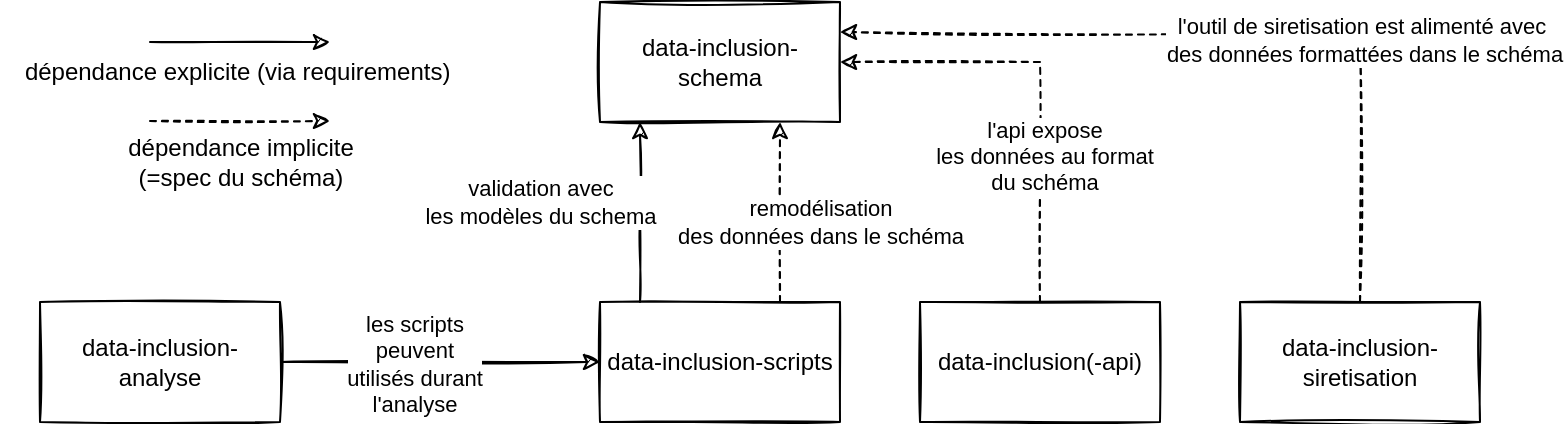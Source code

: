 <mxfile version="20.3.0" type="device" pages="5"><diagram id="6dundp-KDmRfwfMU_IYq" name="repos"><mxGraphModel dx="2058" dy="1226" grid="1" gridSize="10" guides="1" tooltips="1" connect="1" arrows="1" fold="1" page="1" pageScale="1" pageWidth="850" pageHeight="1100" math="0" shadow="0"><root><mxCell id="0"/><mxCell id="1" parent="0"/><mxCell id="acTbcg85EA_82_caXLud-4" value="validation avec&lt;br&gt;les modèles du schema" style="edgeStyle=orthogonalEdgeStyle;rounded=0;orthogonalLoop=1;jettySize=auto;html=1;sketch=1;" parent="1" source="acTbcg85EA_82_caXLud-2" target="acTbcg85EA_82_caXLud-3" edge="1"><mxGeometry x="0.111" y="50" relative="1" as="geometry"><Array as="points"><mxPoint x="360" y="330"/><mxPoint x="360" y="330"/></Array><mxPoint as="offset"/></mxGeometry></mxCell><mxCell id="acTbcg85EA_82_caXLud-2" value="data-inclusion-scripts" style="rounded=0;whiteSpace=wrap;html=1;sketch=1;" parent="1" vertex="1"><mxGeometry x="340" y="370" width="120" height="60" as="geometry"/></mxCell><mxCell id="acTbcg85EA_82_caXLud-3" value="data-inclusion-schema" style="rounded=0;whiteSpace=wrap;html=1;sketch=1;" parent="1" vertex="1"><mxGeometry x="340" y="220" width="120" height="60" as="geometry"/></mxCell><mxCell id="acTbcg85EA_82_caXLud-7" value="" style="edgeStyle=orthogonalEdgeStyle;rounded=0;orthogonalLoop=1;jettySize=auto;html=1;dashed=1;sketch=1;" parent="1" source="acTbcg85EA_82_caXLud-5" target="acTbcg85EA_82_caXLud-3" edge="1"><mxGeometry relative="1" as="geometry"><Array as="points"><mxPoint x="560" y="250"/></Array></mxGeometry></mxCell><mxCell id="acTbcg85EA_82_caXLud-11" value="l'api expose&lt;br&gt;les données au format&lt;br&gt;du schéma" style="edgeLabel;html=1;align=center;verticalAlign=middle;resizable=0;points=[];sketch=1;" parent="acTbcg85EA_82_caXLud-7" vertex="1" connectable="0"><mxGeometry x="-0.336" y="-2" relative="1" as="geometry"><mxPoint as="offset"/></mxGeometry></mxCell><mxCell id="acTbcg85EA_82_caXLud-5" value="data-inclusion(-api)" style="rounded=0;whiteSpace=wrap;html=1;sketch=1;" parent="1" vertex="1"><mxGeometry x="500" y="370" width="120" height="60" as="geometry"/></mxCell><mxCell id="acTbcg85EA_82_caXLud-13" value="" style="edgeStyle=orthogonalEdgeStyle;rounded=0;orthogonalLoop=1;jettySize=auto;html=1;sketch=1;" parent="1" source="acTbcg85EA_82_caXLud-9" target="acTbcg85EA_82_caXLud-2" edge="1"><mxGeometry relative="1" as="geometry"/></mxCell><mxCell id="acTbcg85EA_82_caXLud-14" value="les scripts&lt;br&gt;peuvent&lt;br&gt;utilisés durant&lt;br&gt;l'analyse" style="edgeLabel;html=1;align=center;verticalAlign=middle;resizable=0;points=[];sketch=1;" parent="acTbcg85EA_82_caXLud-13" vertex="1" connectable="0"><mxGeometry x="-0.167" y="-1" relative="1" as="geometry"><mxPoint as="offset"/></mxGeometry></mxCell><mxCell id="acTbcg85EA_82_caXLud-9" value="data-inclusion-analyse" style="rounded=0;whiteSpace=wrap;html=1;sketch=1;" parent="1" vertex="1"><mxGeometry x="60" y="370" width="120" height="60" as="geometry"/></mxCell><mxCell id="acTbcg85EA_82_caXLud-19" value="" style="edgeStyle=orthogonalEdgeStyle;rounded=0;orthogonalLoop=1;jettySize=auto;html=1;sketch=1;" parent="1" edge="1"><mxGeometry relative="1" as="geometry"><mxPoint x="115" y="240" as="sourcePoint"/><mxPoint x="205" y="240" as="targetPoint"/></mxGeometry></mxCell><mxCell id="acTbcg85EA_82_caXLud-20" value="dépendance explicite (via requirements)&amp;nbsp;" style="text;html=1;align=center;verticalAlign=middle;resizable=0;points=[];autosize=1;strokeColor=none;fillColor=none;sketch=1;" parent="1" vertex="1"><mxGeometry x="40" y="240" width="240" height="30" as="geometry"/></mxCell><mxCell id="acTbcg85EA_82_caXLud-21" value="" style="edgeStyle=orthogonalEdgeStyle;rounded=0;orthogonalLoop=1;jettySize=auto;html=1;dashed=1;sketch=1;" parent="1" edge="1"><mxGeometry relative="1" as="geometry"><mxPoint x="115" y="279.5" as="sourcePoint"/><mxPoint x="205" y="279.5" as="targetPoint"/></mxGeometry></mxCell><mxCell id="acTbcg85EA_82_caXLud-22" value="dépendance implicite&lt;br&gt;(=spec du schéma)" style="text;html=1;align=center;verticalAlign=middle;resizable=0;points=[];autosize=1;strokeColor=none;fillColor=none;sketch=1;" parent="1" vertex="1"><mxGeometry x="90" y="280" width="140" height="40" as="geometry"/></mxCell><mxCell id="5-dbe_hsuHi_p1DTR3rm-1" value="data-inclusion-siretisation" style="rounded=0;whiteSpace=wrap;html=1;sketch=1;" parent="1" vertex="1"><mxGeometry x="660" y="370" width="120" height="60" as="geometry"/></mxCell><mxCell id="5-dbe_hsuHi_p1DTR3rm-2" value="" style="edgeStyle=orthogonalEdgeStyle;rounded=0;orthogonalLoop=1;jettySize=auto;html=1;dashed=1;exitX=0.5;exitY=0;exitDx=0;exitDy=0;entryX=1;entryY=0.25;entryDx=0;entryDy=0;sketch=1;" parent="1" source="5-dbe_hsuHi_p1DTR3rm-1" target="acTbcg85EA_82_caXLud-3" edge="1"><mxGeometry relative="1" as="geometry"><mxPoint x="720" y="355" as="sourcePoint"/><mxPoint x="620" y="235" as="targetPoint"/><Array as="points"><mxPoint x="720" y="235"/></Array></mxGeometry></mxCell><mxCell id="5-dbe_hsuHi_p1DTR3rm-3" value="l'outil de siretisation est alimenté avec&amp;nbsp;&lt;br&gt;des données formattées dans le schéma" style="edgeLabel;html=1;align=center;verticalAlign=middle;resizable=0;points=[];sketch=1;" parent="5-dbe_hsuHi_p1DTR3rm-2" vertex="1" connectable="0"><mxGeometry x="-0.336" y="-2" relative="1" as="geometry"><mxPoint as="offset"/></mxGeometry></mxCell><mxCell id="-hycYUoMqJ-9DEng7Erv-1" value="remodélisation&lt;br&gt;des données dans le schéma" style="edgeStyle=orthogonalEdgeStyle;rounded=0;orthogonalLoop=1;jettySize=auto;html=1;dashed=1;sketch=1;entryX=0.75;entryY=1;entryDx=0;entryDy=0;exitX=0.75;exitY=0;exitDx=0;exitDy=0;" edge="1" parent="1" source="acTbcg85EA_82_caXLud-2" target="acTbcg85EA_82_caXLud-3"><mxGeometry x="-0.111" y="-20" relative="1" as="geometry"><mxPoint x="125" y="289.5" as="sourcePoint"/><mxPoint x="215" y="289.5" as="targetPoint"/><mxPoint as="offset"/></mxGeometry></mxCell></root></mxGraphModel></diagram><diagram id="SHiL8eDAnzBUwvdb483t" name="archi-overview"><mxGraphModel dx="2058" dy="1226" grid="1" gridSize="10" guides="1" tooltips="1" connect="1" arrows="1" fold="1" page="1" pageScale="1" pageWidth="850" pageHeight="1100" math="0" shadow="0"><root><mxCell id="0"/><mxCell id="1" parent="0"/><mxCell id="6oIZpADS3SISUzbLbnA5-1" value="" style="rounded=0;whiteSpace=wrap;html=1;dashed=1;sketch=1;hachureGap=4;fontFamily=Helvetica;fontSize=20;fillColor=none;" vertex="1" parent="1"><mxGeometry x="300" y="310" width="520" height="280" as="geometry"/></mxCell><mxCell id="M2q10e6WJPIhLFfWcvkb-9" value="" style="edgeStyle=orthogonalEdgeStyle;curved=1;rounded=0;hachureGap=4;orthogonalLoop=1;jettySize=auto;html=1;fontFamily=Architects Daughter;fontSource=https%3A%2F%2Ffonts.googleapis.com%2Fcss%3Ffamily%3DArchitects%2BDaughter;fontSize=16;endArrow=open;startSize=14;endSize=14;sourcePerimeterSpacing=8;targetPerimeterSpacing=8;sketch=1;entryX=0;entryY=0.5;entryDx=0;entryDy=0;" parent="1" source="M2q10e6WJPIhLFfWcvkb-3" edge="1"><mxGeometry relative="1" as="geometry"><mxPoint x="500" y="440" as="targetPoint"/></mxGeometry></mxCell><mxCell id="M2q10e6WJPIhLFfWcvkb-3" value="" style="shape=image;imageAspect=0;aspect=fixed;verticalLabelPosition=bottom;verticalAlign=top;hachureGap=4;fontFamily=Architects Daughter;fontSource=https%3A%2F%2Ffonts.googleapis.com%2Fcss%3Ffamily%3DArchitects%2BDaughter;fontSize=20;image=https://cwiki.apache.org/confluence/download/attachments/145723561/airflow_64x64_emoji_transparent.png?api=v2;sketch=1;" parent="1" vertex="1"><mxGeometry x="330" y="400" width="80" height="80" as="geometry"/></mxCell><mxCell id="tpNQKrDuGFtWje5Nb1le-15" value="" style="shape=umlActor;verticalLabelPosition=bottom;verticalAlign=top;html=1;outlineConnect=0;fontSize=16;strokeColor=#000000;fillColor=none;sketch=1;" parent="1" vertex="1"><mxGeometry x="985" y="460" width="30" height="60" as="geometry"/></mxCell><mxCell id="BM018FHAMj-V9-wHRQzS-12" value="" style="edgeStyle=orthogonalEdgeStyle;curved=1;rounded=0;orthogonalLoop=1;jettySize=auto;html=1;fontSize=12;endArrow=open;startSize=14;endSize=14;entryX=0;entryY=0.5;entryDx=0;entryDy=0;sketch=1;" parent="1" source="BM018FHAMj-V9-wHRQzS-9" target="M2q10e6WJPIhLFfWcvkb-3" edge="1"><mxGeometry relative="1" as="geometry"/></mxCell><mxCell id="BM018FHAMj-V9-wHRQzS-9" value="dora" style="rounded=0;whiteSpace=wrap;html=1;fontSize=16;strokeColor=#000000;fillColor=default;sketch=1;" parent="1" vertex="1"><mxGeometry x="140" y="360" width="80" height="40" as="geometry"/></mxCell><mxCell id="BM018FHAMj-V9-wHRQzS-13" value="" style="edgeStyle=orthogonalEdgeStyle;curved=1;rounded=0;orthogonalLoop=1;jettySize=auto;html=1;fontSize=12;endArrow=open;startSize=14;endSize=14;sketch=1;" parent="1" source="BM018FHAMj-V9-wHRQzS-10" target="M2q10e6WJPIhLFfWcvkb-3" edge="1"><mxGeometry relative="1" as="geometry"/></mxCell><mxCell id="BM018FHAMj-V9-wHRQzS-10" value="itou" style="rounded=0;whiteSpace=wrap;html=1;fontSize=16;strokeColor=#000000;fillColor=default;sketch=1;" parent="1" vertex="1"><mxGeometry x="140" y="420" width="80" height="40" as="geometry"/></mxCell><mxCell id="BM018FHAMj-V9-wHRQzS-14" value="" style="edgeStyle=orthogonalEdgeStyle;curved=1;rounded=0;orthogonalLoop=1;jettySize=auto;html=1;fontSize=12;endArrow=open;startSize=14;endSize=14;entryX=0;entryY=0.5;entryDx=0;entryDy=0;sketch=1;" parent="1" source="BM018FHAMj-V9-wHRQzS-11" target="M2q10e6WJPIhLFfWcvkb-3" edge="1"><mxGeometry relative="1" as="geometry"><mxPoint x="280" y="450" as="targetPoint"/></mxGeometry></mxCell><mxCell id="BM018FHAMj-V9-wHRQzS-11" value="soliguide" style="rounded=0;whiteSpace=wrap;html=1;fontSize=16;strokeColor=#000000;fillColor=default;sketch=1;" parent="1" vertex="1"><mxGeometry x="140" y="480" width="80" height="40" as="geometry"/></mxCell><mxCell id="gDOGZFh84nTk9XIqdA7l-4" value="" style="edgeStyle=orthogonalEdgeStyle;rounded=0;orthogonalLoop=1;jettySize=auto;html=1;sketch=1;curved=1;entryX=1;entryY=0.75;entryDx=0;entryDy=0;exitX=0;exitY=0.5;exitDx=0;exitDy=0;" edge="1" parent="1" source="gDOGZFh84nTk9XIqdA7l-3" target="XMT67YRWTncjKGNrjf16-1"><mxGeometry relative="1" as="geometry"><mxPoint x="600" y="440" as="sourcePoint"/></mxGeometry></mxCell><mxCell id="gDOGZFh84nTk9XIqdA7l-6" value="" style="edgeStyle=orthogonalEdgeStyle;curved=1;rounded=0;sketch=1;hachureGap=4;orthogonalLoop=1;jettySize=auto;html=1;fontFamily=Architects Daughter;fontSource=https%3A%2F%2Ffonts.googleapis.com%2Fcss%3Ffamily%3DArchitects%2BDaughter;fontSize=16;endArrow=open;startSize=14;endSize=14;targetPerimeterSpacing=8;startArrow=none;" edge="1" parent="1" source="gDOGZFh84nTk9XIqdA7l-14" target="gDOGZFh84nTk9XIqdA7l-5"><mxGeometry relative="1" as="geometry"/></mxCell><mxCell id="gDOGZFh84nTk9XIqdA7l-3" value="" style="shape=image;imageAspect=0;aspect=fixed;verticalLabelPosition=bottom;verticalAlign=top;fontSize=16;fillColor=none;image=https://fastapi.tiangolo.com/img/logo-margin/logo-teal.png;sketch=1;" vertex="1" parent="1"><mxGeometry x="657.01" y="440.0" width="152.99" height="55.31" as="geometry"/></mxCell><mxCell id="gDOGZFh84nTk9XIqdA7l-7" value="" style="edgeStyle=orthogonalEdgeStyle;curved=1;rounded=0;sketch=1;hachureGap=4;orthogonalLoop=1;jettySize=auto;html=1;fontFamily=Architects Daughter;fontSource=https%3A%2F%2Ffonts.googleapis.com%2Fcss%3Ffamily%3DArchitects%2BDaughter;fontSize=16;endArrow=none;startSize=14;endSize=14;sourcePerimeterSpacing=8;targetPerimeterSpacing=8;startArrow=classic;startFill=1;endFill=0;" edge="1" parent="1" source="gDOGZFh84nTk9XIqdA7l-5" target="tpNQKrDuGFtWje5Nb1le-15"><mxGeometry relative="1" as="geometry"/></mxCell><mxCell id="gDOGZFh84nTk9XIqdA7l-5" value="" style="shape=image;verticalLabelPosition=bottom;labelBackgroundColor=default;verticalAlign=top;aspect=fixed;imageAspect=0;image=https://static.data.gouv.fr/avatars/b2/303d63fe6841e99235292f9ccdb0b2-original.png;" vertex="1" parent="1"><mxGeometry x="865" y="375" width="60" height="60" as="geometry"/></mxCell><mxCell id="gDOGZFh84nTk9XIqdA7l-9" value="..." style="rounded=0;whiteSpace=wrap;html=1;fontSize=16;strokeColor=#000000;fillColor=default;sketch=1;" vertex="1" parent="1"><mxGeometry x="140" y="540" width="80" height="40" as="geometry"/></mxCell><mxCell id="gDOGZFh84nTk9XIqdA7l-10" value="scripts&lt;br&gt;/pipeline" style="text;html=1;align=center;verticalAlign=middle;resizable=0;points=[];autosize=1;strokeColor=none;fillColor=none;fontSize=20;fontFamily=Architects Daughter;" vertex="1" parent="1"><mxGeometry x="320" y="590" width="100" height="60" as="geometry"/></mxCell><mxCell id="gDOGZFh84nTk9XIqdA7l-11" value="datawarehouse" style="text;html=1;align=center;verticalAlign=middle;resizable=0;points=[];autosize=1;strokeColor=none;fillColor=none;fontSize=20;fontFamily=Architects Daughter;" vertex="1" parent="1"><mxGeometry x="458.78" y="600" width="160" height="40" as="geometry"/></mxCell><mxCell id="gDOGZFh84nTk9XIqdA7l-12" value="opendata" style="text;html=1;align=center;verticalAlign=middle;resizable=0;points=[];autosize=1;strokeColor=none;fillColor=none;fontSize=20;fontFamily=Architects Daughter;" vertex="1" parent="1"><mxGeometry x="840" y="325" width="110" height="40" as="geometry"/></mxCell><mxCell id="gDOGZFh84nTk9XIqdA7l-14" value="" style="shape=image;imageAspect=0;aspect=fixed;verticalLabelPosition=bottom;verticalAlign=top;hachureGap=4;fontFamily=Architects Daughter;fontSource=https%3A%2F%2Ffonts.googleapis.com%2Fcss%3Ffamily%3DArchitects%2BDaughter;fontSize=20;image=https://cwiki.apache.org/confluence/download/attachments/145723561/airflow_64x64_emoji_transparent.png?api=v2;sketch=1;" vertex="1" parent="1"><mxGeometry x="705" y="390" width="30" height="30" as="geometry"/></mxCell><mxCell id="gDOGZFh84nTk9XIqdA7l-15" value="" style="edgeStyle=orthogonalEdgeStyle;curved=1;rounded=0;sketch=1;hachureGap=4;orthogonalLoop=1;jettySize=auto;html=1;fontFamily=Architects Daughter;fontSource=https%3A%2F%2Ffonts.googleapis.com%2Fcss%3Ffamily%3DArchitects%2BDaughter;fontSize=16;endArrow=none;startSize=14;endSize=14;sourcePerimeterSpacing=8;entryX=0;entryY=0.5;entryDx=0;entryDy=0;" edge="1" parent="1" target="gDOGZFh84nTk9XIqdA7l-14"><mxGeometry relative="1" as="geometry"><mxPoint x="585.55" y="440" as="sourcePoint"/><mxPoint x="682" y="400" as="targetPoint"/></mxGeometry></mxCell><mxCell id="gDOGZFh84nTk9XIqdA7l-16" value="producteurs&lt;br&gt;de données" style="text;html=1;align=center;verticalAlign=middle;resizable=0;points=[];autosize=1;strokeColor=none;fillColor=none;fontSize=20;fontFamily=Architects Daughter;" vertex="1" parent="1"><mxGeometry x="110" y="590" width="140" height="60" as="geometry"/></mxCell><mxCell id="gDOGZFh84nTk9XIqdA7l-19" value="consommateur" style="text;html=1;align=center;verticalAlign=middle;resizable=0;points=[];autosize=1;strokeColor=none;fillColor=none;fontSize=20;fontFamily=Architects Daughter;" vertex="1" parent="1"><mxGeometry x="920" y="600" width="160" height="40" as="geometry"/></mxCell><mxCell id="XMT67YRWTncjKGNrjf16-1" value="" style="shape=image;verticalLabelPosition=bottom;labelBackgroundColor=default;verticalAlign=top;aspect=fixed;imageAspect=0;image=https://upload.wikimedia.org/wikipedia/commons/2/2e/Pg_logo.png;" vertex="1" parent="1"><mxGeometry x="494.39" y="400" width="88.78" height="79.9" as="geometry"/></mxCell><mxCell id="6oIZpADS3SISUzbLbnA5-8" value="data-inclusion" style="text;html=1;align=center;verticalAlign=middle;resizable=0;points=[];autosize=1;strokeColor=none;fillColor=none;fontSize=20;fontFamily=Architects Daughter;fontSource=https%3A%2F%2Ffonts.googleapis.com%2Fcss%3Ffamily%3DArchitects%2BDaughter;" vertex="1" parent="1"><mxGeometry x="300" y="280" width="140" height="40" as="geometry"/></mxCell><mxCell id="-5alAdemPe7VlSqcDT_Y-4" value="" style="edgeStyle=orthogonalEdgeStyle;curved=1;rounded=0;sketch=1;hachureGap=4;orthogonalLoop=1;jettySize=auto;html=1;fontFamily=Architects Daughter;fontSource=https%3A%2F%2Ffonts.googleapis.com%2Fcss%3Ffamily%3DArchitects%2BDaughter;fontSize=16;startArrow=none;startFill=1;endArrow=none;endFill=0;startSize=14;endSize=14;targetPerimeterSpacing=8;" edge="1" parent="1" source="-5alAdemPe7VlSqcDT_Y-5" target="tpNQKrDuGFtWje5Nb1le-15"><mxGeometry relative="1" as="geometry"><mxPoint x="840" y="600" as="sourcePoint"/></mxGeometry></mxCell><mxCell id="-5alAdemPe7VlSqcDT_Y-2" value="" style="edgeStyle=orthogonalEdgeStyle;curved=1;rounded=0;orthogonalLoop=1;jettySize=auto;html=1;fontSize=12;endArrow=none;startSize=14;endSize=14;sketch=1;entryX=1;entryY=0.5;entryDx=0;entryDy=0;" edge="1" parent="1" source="tpNQKrDuGFtWje5Nb1le-15" target="gDOGZFh84nTk9XIqdA7l-3"><mxGeometry relative="1" as="geometry"><mxPoint x="985" y="490" as="sourcePoint"/><mxPoint x="786.5" y="487.655" as="targetPoint"/></mxGeometry></mxCell><mxCell id="-5alAdemPe7VlSqcDT_Y-5" value="" style="shape=image;verticalLabelPosition=bottom;labelBackgroundColor=default;verticalAlign=top;aspect=fixed;imageAspect=0;image=https://cdn.icon-icons.com/icons2/2699/PNG/512/metabase_logo_icon_168103.png;" vertex="1" parent="1"><mxGeometry x="693.51" y="520" width="80" height="40" as="geometry"/></mxCell><mxCell id="-5alAdemPe7VlSqcDT_Y-6" value="" style="edgeStyle=orthogonalEdgeStyle;curved=1;rounded=0;sketch=1;hachureGap=4;orthogonalLoop=1;jettySize=auto;html=1;fontFamily=Architects Daughter;fontSource=https%3A%2F%2Ffonts.googleapis.com%2Fcss%3Ffamily%3DArchitects%2BDaughter;fontSize=16;startArrow=classic;startFill=1;endArrow=none;endFill=0;startSize=14;endSize=14;sourcePerimeterSpacing=8;entryX=0;entryY=0.5;entryDx=0;entryDy=0;exitX=0.5;exitY=1;exitDx=0;exitDy=0;" edge="1" parent="1" source="XMT67YRWTncjKGNrjf16-1" target="-5alAdemPe7VlSqcDT_Y-5"><mxGeometry relative="1" as="geometry"><mxPoint x="840" y="600" as="sourcePoint"/><mxPoint x="1000" y="528" as="targetPoint"/></mxGeometry></mxCell></root></mxGraphModel></diagram><diagram id="SyxqTwc0ErbeChRP__uz" name="archi-detailed"><mxGraphModel dx="2908" dy="1226" grid="1" gridSize="10" guides="1" tooltips="1" connect="1" arrows="1" fold="1" page="1" pageScale="1" pageWidth="850" pageHeight="1100" math="0" shadow="0"><root><mxCell id="0"/><mxCell id="1" parent="0"/><mxCell id="BDNJn2Nj_lAKn2BtqigJ-24" value="" style="rounded=0;whiteSpace=wrap;html=1;sketch=1;hachureGap=4;fontFamily=Architects Daughter;fontSource=https%3A%2F%2Ffonts.googleapis.com%2Fcss%3Ffamily%3DArchitects%2BDaughter;fontSize=20;fillColor=none;dashed=1;" vertex="1" parent="1"><mxGeometry x="80" y="590" width="190" height="160" as="geometry"/></mxCell><mxCell id="KWwtOZNMXC9F8S-UwgN0-11" value="" style="rounded=0;whiteSpace=wrap;html=1;sketch=1;hachureGap=4;fontFamily=Architects Daughter;fontSource=https%3A%2F%2Ffonts.googleapis.com%2Fcss%3Ffamily%3DArchitects%2BDaughter;fontSize=20;fillColor=none;dashed=1;" vertex="1" parent="1"><mxGeometry x="120" y="390" width="100" height="160" as="geometry"/></mxCell><mxCell id="BDNJn2Nj_lAKn2BtqigJ-14" value="&lt;font data-font-src=&quot;https://fonts.googleapis.com/css?family=Architects+Daughter&quot; face=&quot;Architects Daughter&quot;&gt;token&lt;/font&gt;" style="html=1;verticalLabelPosition=bottom;align=center;labelBackgroundColor=#ffffff;verticalAlign=top;strokeWidth=2;strokeColor=#666666;shadow=0;dashed=0;shape=mxgraph.ios7.icons.locked;sketch=1;hachureGap=4;fontFamily=Helvetica;fontSize=20;fillColor=#f5f5f5;fontColor=#333333;" vertex="1" parent="1"><mxGeometry x="650" y="400" width="24" height="30" as="geometry"/></mxCell><mxCell id="KWwtOZNMXC9F8S-UwgN0-13" value="" style="rounded=0;whiteSpace=wrap;html=1;sketch=1;hachureGap=4;fontFamily=Architects Daughter;fontSource=https%3A%2F%2Ffonts.googleapis.com%2Fcss%3Ffamily%3DArchitects%2BDaughter;fontSize=20;fillColor=none;dashed=1;" vertex="1" parent="1"><mxGeometry x="283.78" y="500" width="316.22" height="100" as="geometry"/></mxCell><mxCell id="KWwtOZNMXC9F8S-UwgN0-12" value="" style="rounded=0;whiteSpace=wrap;html=1;sketch=1;hachureGap=4;fontFamily=Architects Daughter;fontSource=https%3A%2F%2Ffonts.googleapis.com%2Fcss%3Ffamily%3DArchitects%2BDaughter;fontSize=20;fillColor=none;dashed=1;" vertex="1" parent="1"><mxGeometry x="283.78" y="390" width="316.22" height="100" as="geometry"/></mxCell><mxCell id="I7I99B09G8sBbCt8r956-1" value="" style="edgeStyle=orthogonalEdgeStyle;curved=1;rounded=0;hachureGap=4;orthogonalLoop=1;jettySize=auto;html=1;fontFamily=Architects Daughter;fontSource=https%3A%2F%2Ffonts.googleapis.com%2Fcss%3Ffamily%3DArchitects%2BDaughter;fontSize=16;endArrow=open;startSize=14;endSize=14;sourcePerimeterSpacing=8;targetPerimeterSpacing=8;sketch=1;entryX=0;entryY=0.5;entryDx=0;entryDy=0;" edge="1" parent="1" source="I7I99B09G8sBbCt8r956-2" target="HA5GSn5dET2envHkRvHd-1"><mxGeometry relative="1" as="geometry"><mxPoint x="304.85" y="445" as="targetPoint"/></mxGeometry></mxCell><mxCell id="I7I99B09G8sBbCt8r956-2" value="" style="shape=image;imageAspect=0;aspect=fixed;verticalLabelPosition=bottom;verticalAlign=top;hachureGap=4;fontFamily=Architects Daughter;fontSource=https%3A%2F%2Ffonts.googleapis.com%2Fcss%3Ffamily%3DArchitects%2BDaughter;fontSize=20;image=https://cwiki.apache.org/confluence/download/attachments/145723561/airflow_64x64_emoji_transparent.png?api=v2;sketch=1;" vertex="1" parent="1"><mxGeometry x="140" y="457.31" width="60" height="60" as="geometry"/></mxCell><mxCell id="I7I99B09G8sBbCt8r956-3" value="" style="edgeStyle=orthogonalEdgeStyle;curved=1;rounded=0;orthogonalLoop=1;jettySize=auto;html=1;fontSize=12;endArrow=open;startSize=14;endSize=14;sketch=1;entryX=1;entryY=0.5;entryDx=0;entryDy=0;" edge="1" parent="1" source="I7I99B09G8sBbCt8r956-4" target="I7I99B09G8sBbCt8r956-14"><mxGeometry relative="1" as="geometry"><mxPoint x="590.0" y="480.005" as="targetPoint"/></mxGeometry></mxCell><mxCell id="I7I99B09G8sBbCt8r956-4" value="consommateur&lt;br&gt;authentifié" style="shape=umlActor;verticalLabelPosition=bottom;verticalAlign=top;html=1;outlineConnect=0;fontSize=16;strokeColor=#000000;fillColor=none;sketch=1;" vertex="1" parent="1"><mxGeometry x="720" y="407.66" width="30" height="60" as="geometry"/></mxCell><mxCell id="I7I99B09G8sBbCt8r956-7" value="" style="edgeStyle=orthogonalEdgeStyle;curved=1;rounded=0;orthogonalLoop=1;jettySize=auto;html=1;fontSize=12;endArrow=open;startSize=14;endSize=14;sketch=1;" edge="1" parent="1" target="I7I99B09G8sBbCt8r956-2"><mxGeometry relative="1" as="geometry"><mxPoint x="20" y="490" as="sourcePoint"/></mxGeometry></mxCell><mxCell id="I7I99B09G8sBbCt8r956-11" value="" style="edgeStyle=orthogonalEdgeStyle;rounded=0;orthogonalLoop=1;jettySize=auto;html=1;sketch=1;curved=1;" edge="1" parent="1" target="I7I99B09G8sBbCt8r956-14"><mxGeometry relative="1" as="geometry"><mxPoint x="372.71" y="445" as="sourcePoint"/></mxGeometry></mxCell><mxCell id="I7I99B09G8sBbCt8r956-14" value="" style="shape=image;imageAspect=0;aspect=fixed;verticalLabelPosition=bottom;verticalAlign=top;fontSize=16;fillColor=none;image=https://fastapi.tiangolo.com/img/logo-margin/logo-teal.png;sketch=1;" vertex="1" parent="1"><mxGeometry x="443.5" y="412.35" width="152.99" height="55.31" as="geometry"/></mxCell><mxCell id="I7I99B09G8sBbCt8r956-17" value="..." style="rounded=0;whiteSpace=wrap;html=1;fontSize=16;strokeColor=#000000;fillColor=default;sketch=1;" vertex="1" parent="1"><mxGeometry x="-60" y="467.66" width="80" height="40" as="geometry"/></mxCell><mxCell id="KWwtOZNMXC9F8S-UwgN0-4" value="" style="edgeStyle=orthogonalEdgeStyle;curved=1;rounded=0;sketch=1;hachureGap=4;orthogonalLoop=1;jettySize=auto;html=1;fontFamily=Architects Daughter;fontSource=https%3A%2F%2Ffonts.googleapis.com%2Fcss%3Ffamily%3DArchitects%2BDaughter;fontSize=16;startArrow=classic;startFill=1;endArrow=none;endFill=0;startSize=14;endSize=14;sourcePerimeterSpacing=8;targetPerimeterSpacing=8;" edge="1" parent="1" target="I7I99B09G8sBbCt8r956-2"><mxGeometry relative="1" as="geometry"><mxPoint x="302" y="550" as="sourcePoint"/></mxGeometry></mxCell><mxCell id="KWwtOZNMXC9F8S-UwgN0-5" value="&lt;font face=&quot;Helvetica&quot;&gt;...-api-prod&lt;/font&gt;" style="text;html=1;align=center;verticalAlign=middle;resizable=0;points=[];autosize=1;strokeColor=none;fillColor=none;fontSize=20;fontFamily=Architects Daughter;" vertex="1" parent="1"><mxGeometry x="323.5" y="350" width="120" height="40" as="geometry"/></mxCell><mxCell id="KWwtOZNMXC9F8S-UwgN0-6" value="&lt;font face=&quot;Helvetica&quot;&gt;...-api-staging&lt;/font&gt;" style="text;html=1;align=center;verticalAlign=middle;resizable=0;points=[];autosize=1;strokeColor=none;fillColor=none;fontSize=20;fontFamily=Architects Daughter;" vertex="1" parent="1"><mxGeometry x="316" y="600" width="140" height="40" as="geometry"/></mxCell><mxCell id="KWwtOZNMXC9F8S-UwgN0-10" value="" style="edgeStyle=orthogonalEdgeStyle;curved=1;rounded=0;sketch=1;hachureGap=4;orthogonalLoop=1;jettySize=auto;html=1;fontFamily=Architects Daughter;fontSource=https%3A%2F%2Ffonts.googleapis.com%2Fcss%3Ffamily%3DArchitects%2BDaughter;fontSize=16;startArrow=classic;startFill=1;endArrow=none;endFill=0;startSize=14;endSize=14;sourcePerimeterSpacing=8;targetPerimeterSpacing=8;entryX=1;entryY=0.5;entryDx=0;entryDy=0;" edge="1" parent="1" source="KWwtOZNMXC9F8S-UwgN0-8"><mxGeometry relative="1" as="geometry"><mxPoint x="377.86" y="550" as="targetPoint"/></mxGeometry></mxCell><mxCell id="BDNJn2Nj_lAKn2BtqigJ-18" value="" style="edgeStyle=orthogonalEdgeStyle;curved=1;rounded=0;sketch=1;hachureGap=4;orthogonalLoop=1;jettySize=auto;html=1;fontFamily=Helvetica;fontSize=16;startArrow=classic;startFill=1;endArrow=none;endFill=0;startSize=14;endSize=14;sourcePerimeterSpacing=8;targetPerimeterSpacing=8;" edge="1" parent="1" source="KWwtOZNMXC9F8S-UwgN0-8" target="BDNJn2Nj_lAKn2BtqigJ-16"><mxGeometry relative="1" as="geometry"/></mxCell><mxCell id="KWwtOZNMXC9F8S-UwgN0-8" value="" style="shape=image;imageAspect=0;aspect=fixed;verticalLabelPosition=bottom;verticalAlign=top;fontSize=16;fillColor=none;image=https://fastapi.tiangolo.com/img/logo-margin/logo-teal.png;sketch=1;" vertex="1" parent="1"><mxGeometry x="443.5" y="522.0" width="152.99" height="55.31" as="geometry"/></mxCell><mxCell id="BDNJn2Nj_lAKn2BtqigJ-7" value="" style="shape=image;imageAspect=0;aspect=fixed;verticalLabelPosition=bottom;verticalAlign=top;dashed=1;sketch=1;hachureGap=4;fontFamily=Architects Daughter;fontSource=https%3A%2F%2Ffonts.googleapis.com%2Fcss%3Ffamily%3DArchitects%2BDaughter;fontSize=20;fillColor=none;image=https://scontent-cdt1-1.xx.fbcdn.net/v/t39.308-6/260492206_4023408441094379_168948239899762232_n.png?_nc_cat=103&amp;ccb=1-7&amp;_nc_sid=e3f864&amp;_nc_ohc=rPPwvCRGOXEAX_mY4jm&amp;_nc_ht=scontent-cdt1-1.xx&amp;oh=00_AT8n1Xyzv2RgH0NVGegvuiYeJAtphPrVfgcaAkP0Jj5QuQ&amp;oe=6324A49D;" vertex="1" parent="1"><mxGeometry x="338.05" y="320" width="90.89" height="36.36" as="geometry"/></mxCell><mxCell id="BDNJn2Nj_lAKn2BtqigJ-10" value="" style="shape=image;imageAspect=0;aspect=fixed;verticalLabelPosition=bottom;verticalAlign=top;dashed=1;sketch=1;hachureGap=4;fontFamily=Architects Daughter;fontSource=https%3A%2F%2Ffonts.googleapis.com%2Fcss%3Ffamily%3DArchitects%2BDaughter;fontSize=20;fillColor=none;image=https://scontent-cdt1-1.xx.fbcdn.net/v/t39.308-6/260492206_4023408441094379_168948239899762232_n.png?_nc_cat=103&amp;ccb=1-7&amp;_nc_sid=e3f864&amp;_nc_ohc=rPPwvCRGOXEAX_mY4jm&amp;_nc_ht=scontent-cdt1-1.xx&amp;oh=00_AT8n1Xyzv2RgH0NVGegvuiYeJAtphPrVfgcaAkP0Jj5QuQ&amp;oe=6324A49D;" vertex="1" parent="1"><mxGeometry x="340.55" y="641.29" width="90.89" height="36.36" as="geometry"/></mxCell><mxCell id="BDNJn2Nj_lAKn2BtqigJ-11" value="" style="shape=image;imageAspect=0;aspect=fixed;verticalLabelPosition=bottom;verticalAlign=top;dashed=1;sketch=1;hachureGap=4;fontFamily=Architects Daughter;fontSource=https%3A%2F%2Ffonts.googleapis.com%2Fcss%3Ffamily%3DArchitects%2BDaughter;fontSize=20;fillColor=none;image=https://scontent-cdt1-1.xx.fbcdn.net/v/t39.308-6/260492206_4023408441094379_168948239899762232_n.png?_nc_cat=103&amp;ccb=1-7&amp;_nc_sid=e3f864&amp;_nc_ohc=rPPwvCRGOXEAX_mY4jm&amp;_nc_ht=scontent-cdt1-1.xx&amp;oh=00_AT8n1Xyzv2RgH0NVGegvuiYeJAtphPrVfgcaAkP0Jj5QuQ&amp;oe=6324A49D;" vertex="1" parent="1"><mxGeometry x="129.11" y="320" width="90.89" height="36.36" as="geometry"/></mxCell><mxCell id="BDNJn2Nj_lAKn2BtqigJ-12" value="&lt;font face=&quot;Helvetica&quot;&gt;...-scripts-staging&lt;/font&gt;" style="text;html=1;align=center;verticalAlign=middle;resizable=0;points=[];autosize=1;strokeColor=none;fillColor=none;fontSize=20;fontFamily=Architects Daughter;" vertex="1" parent="1"><mxGeometry x="80" y="350" width="180" height="40" as="geometry"/></mxCell><mxCell id="BDNJn2Nj_lAKn2BtqigJ-16" value="dév/tests" style="shape=umlActor;verticalLabelPosition=bottom;verticalAlign=top;html=1;outlineConnect=0;fontSize=16;strokeColor=#000000;fillColor=none;sketch=1;" vertex="1" parent="1"><mxGeometry x="720" y="517.31" width="30" height="60" as="geometry"/></mxCell><mxCell id="BDNJn2Nj_lAKn2BtqigJ-23" value="" style="edgeStyle=orthogonalEdgeStyle;curved=1;rounded=0;sketch=1;hachureGap=4;orthogonalLoop=1;jettySize=auto;html=1;fontFamily=Architects Daughter;fontSource=https%3A%2F%2Ffonts.googleapis.com%2Fcss%3Ffamily%3DArchitects%2BDaughter;fontSize=16;startArrow=classic;startFill=1;endArrow=none;endFill=0;startSize=14;endSize=14;sourcePerimeterSpacing=8;targetPerimeterSpacing=8;" edge="1" parent="1" target="KWwtOZNMXC9F8S-UwgN0-11"><mxGeometry relative="1" as="geometry"><mxPoint x="170.005" y="596.21" as="sourcePoint"/></mxGeometry></mxCell><mxCell id="BDNJn2Nj_lAKn2BtqigJ-25" value="...-siretisation-staging" style="text;html=1;align=center;verticalAlign=middle;resizable=0;points=[];autosize=1;strokeColor=none;fillColor=none;fontSize=20;fontFamily=Helvetica;" vertex="1" parent="1"><mxGeometry x="69.56" y="740" width="210" height="40" as="geometry"/></mxCell><mxCell id="BDNJn2Nj_lAKn2BtqigJ-26" value="" style="shape=image;imageAspect=0;aspect=fixed;verticalLabelPosition=bottom;verticalAlign=top;dashed=1;sketch=1;hachureGap=4;fontFamily=Architects Daughter;fontSource=https%3A%2F%2Ffonts.googleapis.com%2Fcss%3Ffamily%3DArchitects%2BDaughter;fontSize=20;fillColor=none;image=https://scontent-cdt1-1.xx.fbcdn.net/v/t39.308-6/260492206_4023408441094379_168948239899762232_n.png?_nc_cat=103&amp;ccb=1-7&amp;_nc_sid=e3f864&amp;_nc_ohc=rPPwvCRGOXEAX_mY4jm&amp;_nc_ht=scontent-cdt1-1.xx&amp;oh=00_AT8n1Xyzv2RgH0NVGegvuiYeJAtphPrVfgcaAkP0Jj5QuQ&amp;oe=6324A49D;" vertex="1" parent="1"><mxGeometry x="129.11" y="770" width="90.89" height="36.36" as="geometry"/></mxCell><mxCell id="J4TJTTSuJCjQuN1TABgh-1" value="" style="rounded=0;whiteSpace=wrap;html=1;sketch=1;hachureGap=4;fontFamily=Architects Daughter;fontSource=https%3A%2F%2Ffonts.googleapis.com%2Fcss%3Ffamily%3DArchitects%2BDaughter;fontSize=20;fillColor=none;dashed=1;" vertex="1" parent="1"><mxGeometry x="530" y="643.64" width="110" height="70" as="geometry"/></mxCell><mxCell id="J4TJTTSuJCjQuN1TABgh-2" value="" style="shape=image;imageAspect=0;aspect=fixed;verticalLabelPosition=bottom;verticalAlign=top;dashed=1;sketch=1;hachureGap=4;fontFamily=Architects Daughter;fontSource=https%3A%2F%2Ffonts.googleapis.com%2Fcss%3Ffamily%3DArchitects%2BDaughter;fontSize=20;fillColor=none;image=https://scontent-cdt1-1.xx.fbcdn.net/v/t39.308-6/260492206_4023408441094379_168948239899762232_n.png?_nc_cat=103&amp;ccb=1-7&amp;_nc_sid=e3f864&amp;_nc_ohc=rPPwvCRGOXEAX_mY4jm&amp;_nc_ht=scontent-cdt1-1.xx&amp;oh=00_AT8n1Xyzv2RgH0NVGegvuiYeJAtphPrVfgcaAkP0Jj5QuQ&amp;oe=6324A49D;" vertex="1" parent="1"><mxGeometry x="539.55" y="743.64" width="90.89" height="36.36" as="geometry"/></mxCell><mxCell id="J4TJTTSuJCjQuN1TABgh-3" value="...-metabase" style="text;html=1;align=center;verticalAlign=middle;resizable=0;points=[];autosize=1;strokeColor=none;fillColor=none;fontSize=20;fontFamily=Helvetica;" vertex="1" parent="1"><mxGeometry x="520" y="713.64" width="130" height="40" as="geometry"/></mxCell><mxCell id="AAn3tdhTVn3WJ1ZKCoQ4-1" value="" style="shape=image;verticalLabelPosition=bottom;labelBackgroundColor=default;verticalAlign=top;aspect=fixed;imageAspect=0;image=https://cdn.icon-icons.com/icons2/2699/PNG/512/metabase_logo_icon_168103.png;" vertex="1" parent="1"><mxGeometry x="545" y="658.64" width="80" height="40" as="geometry"/></mxCell><mxCell id="HA5GSn5dET2envHkRvHd-1" value="" style="shape=image;verticalLabelPosition=bottom;labelBackgroundColor=default;verticalAlign=top;aspect=fixed;imageAspect=0;image=https://upload.wikimedia.org/wikipedia/commons/2/2e/Pg_logo.png;" vertex="1" parent="1"><mxGeometry x="300" y="412.35" width="68.78" height="61.9" as="geometry"/></mxCell><mxCell id="HA5GSn5dET2envHkRvHd-4" value="" style="shape=image;verticalLabelPosition=bottom;labelBackgroundColor=default;verticalAlign=top;aspect=fixed;imageAspect=0;image=https://upload.wikimedia.org/wikipedia/commons/2/2e/Pg_logo.png;" vertex="1" parent="1"><mxGeometry x="300" y="515.41" width="68.78" height="61.9" as="geometry"/></mxCell><mxCell id="HA5GSn5dET2envHkRvHd-5" value="Base sirene&#10;géolocalisée" style="shape=image;verticalLabelPosition=bottom;labelBackgroundColor=default;verticalAlign=top;aspect=fixed;imageAspect=0;image=https://upload.wikimedia.org/wikipedia/commons/2/2e/Pg_logo.png;fontFamily=Architects Daughter;fontSource=https%3A%2F%2Ffonts.googleapis.com%2Fcss%3Ffamily%3DArchitects%2BDaughter;fontSize=17;" vertex="1" parent="1"><mxGeometry x="135.61" y="615.75" width="68.78" height="61.9" as="geometry"/></mxCell></root></mxGraphModel></diagram><diagram id="_NtJaP_6vbKZKPFqtJj1" name="pipeline"><mxGraphModel dx="2058" dy="2326" grid="1" gridSize="10" guides="1" tooltips="1" connect="1" arrows="1" fold="1" page="1" pageScale="1" pageWidth="850" pageHeight="1100" math="0" shadow="0"><root><mxCell id="0"/><mxCell id="1" parent="0"/><mxCell id="Ho_XoaWvwBIvBUpiGqUZ-1" value="" style="edgeStyle=orthogonalEdgeStyle;curved=1;rounded=0;sketch=1;orthogonalLoop=1;jettySize=auto;html=1;fontFamily=Courier New;" parent="1" source="Ho_XoaWvwBIvBUpiGqUZ-2" target="Ho_XoaWvwBIvBUpiGqUZ-8" edge="1"><mxGeometry relative="1" as="geometry"/></mxCell><mxCell id="Ho_XoaWvwBIvBUpiGqUZ-2" value="geocode" style="rounded=0;whiteSpace=wrap;html=1;sketch=1;fontFamily=Courier New;" parent="1" vertex="1"><mxGeometry x="355" y="-500" width="120" height="40" as="geometry"/></mxCell><mxCell id="Ho_XoaWvwBIvBUpiGqUZ-3" value="" style="edgeStyle=orthogonalEdgeStyle;curved=1;rounded=0;sketch=1;orthogonalLoop=1;jettySize=auto;html=1;fontFamily=Courier New;" parent="1" source="Ho_XoaWvwBIvBUpiGqUZ-4" target="Ho_XoaWvwBIvBUpiGqUZ-2" edge="1"><mxGeometry relative="1" as="geometry"/></mxCell><mxCell id="Ho_XoaWvwBIvBUpiGqUZ-4" value="au format data inclusion" style="shape=note;whiteSpace=wrap;html=1;backgroundOutline=1;darkOpacity=0.05;sketch=1;fontFamily=Courier New;size=20;" parent="1" vertex="1"><mxGeometry x="385" y="-620" width="60" height="80" as="geometry"/></mxCell><mxCell id="Ho_XoaWvwBIvBUpiGqUZ-5" value="" style="edgeStyle=orthogonalEdgeStyle;curved=1;rounded=0;sketch=1;orthogonalLoop=1;jettySize=auto;html=1;fontFamily=Courier New;" parent="1" source="Ho_XoaWvwBIvBUpiGqUZ-6" target="Ho_XoaWvwBIvBUpiGqUZ-26" edge="1"><mxGeometry relative="1" as="geometry"/></mxCell><mxCell id="Ho_XoaWvwBIvBUpiGqUZ-6" value="siretize" style="rounded=0;whiteSpace=wrap;html=1;sketch=1;fontFamily=Courier New;" parent="1" vertex="1"><mxGeometry x="355" y="-300" width="120" height="40" as="geometry"/></mxCell><mxCell id="Ho_XoaWvwBIvBUpiGqUZ-7" value="" style="edgeStyle=orthogonalEdgeStyle;curved=1;rounded=0;sketch=1;orthogonalLoop=1;jettySize=auto;html=1;fontFamily=Courier New;" parent="1" source="Ho_XoaWvwBIvBUpiGqUZ-8" target="Ho_XoaWvwBIvBUpiGqUZ-6" edge="1"><mxGeometry relative="1" as="geometry"/></mxCell><mxCell id="Ho_XoaWvwBIvBUpiGqUZ-8" value="code insee&lt;br&gt;remplis" style="shape=note;whiteSpace=wrap;html=1;backgroundOutline=1;darkOpacity=0.05;sketch=1;fontFamily=Courier New;size=20;" parent="1" vertex="1"><mxGeometry x="385" y="-420" width="60" height="80" as="geometry"/></mxCell><mxCell id="Ho_XoaWvwBIvBUpiGqUZ-9" value="" style="edgeStyle=orthogonalEdgeStyle;curved=1;rounded=0;sketch=1;orthogonalLoop=1;jettySize=auto;html=1;fontFamily=Courier New;" parent="1" source="Ho_XoaWvwBIvBUpiGqUZ-10" target="Ho_XoaWvwBIvBUpiGqUZ-2" edge="1"><mxGeometry relative="1" as="geometry"/></mxCell><mxCell id="Ho_XoaWvwBIvBUpiGqUZ-10" value="&lt;div&gt;API&lt;/div&gt;&lt;div&gt;Base Adresse&lt;/div&gt;&lt;div&gt;Nationale&lt;br&gt;&lt;/div&gt;" style="rounded=0;whiteSpace=wrap;html=1;sketch=1;fontFamily=Courier New;" parent="1" vertex="1"><mxGeometry x="195" y="-510" width="120" height="60" as="geometry"/></mxCell><mxCell id="Ho_XoaWvwBIvBUpiGqUZ-11" value="" style="edgeStyle=orthogonalEdgeStyle;curved=1;rounded=0;sketch=1;orthogonalLoop=1;jettySize=auto;html=1;fontFamily=Courier New;" parent="1" source="Ho_XoaWvwBIvBUpiGqUZ-12" target="Ho_XoaWvwBIvBUpiGqUZ-6" edge="1"><mxGeometry relative="1" as="geometry"/></mxCell><mxCell id="Ho_XoaWvwBIvBUpiGqUZ-12" value="&lt;div&gt;Base sirene&lt;/div&gt;&lt;div&gt;géocodée&lt;br&gt;&lt;/div&gt;" style="rounded=0;whiteSpace=wrap;html=1;sketch=1;fontFamily=Courier New;" parent="1" vertex="1"><mxGeometry x="195" y="-310" width="120" height="60" as="geometry"/></mxCell><mxCell id="Ho_XoaWvwBIvBUpiGqUZ-13" value="" style="edgeStyle=orthogonalEdgeStyle;curved=1;rounded=0;sketch=1;orthogonalLoop=1;jettySize=auto;html=1;fontFamily=Courier New;" parent="1" source="Ho_XoaWvwBIvBUpiGqUZ-14" target="Ho_XoaWvwBIvBUpiGqUZ-4" edge="1"><mxGeometry relative="1" as="geometry"/></mxCell><mxCell id="Ho_XoaWvwBIvBUpiGqUZ-42" value="&lt;font face=&quot;Courier New&quot;&gt;&lt;span style=&quot;font-size: 12px;&quot;&gt;1er chargement&lt;br&gt;&quot;brut&quot;&lt;br&gt;&lt;/span&gt;&lt;/font&gt;" style="edgeStyle=orthogonalEdgeStyle;curved=1;rounded=0;sketch=1;hachureGap=4;orthogonalLoop=1;jettySize=auto;html=1;fontFamily=Architects Daughter;fontSource=https%3A%2F%2Ffonts.googleapis.com%2Fcss%3Ffamily%3DArchitects%2BDaughter;fontSize=17;startArrow=none;startFill=0;endArrow=classic;endFill=1;startSize=6;endSize=6;sourcePerimeterSpacing=0;targetPerimeterSpacing=0;" parent="1" source="Ho_XoaWvwBIvBUpiGqUZ-14" target="Ho_XoaWvwBIvBUpiGqUZ-41" edge="1"><mxGeometry y="-30" relative="1" as="geometry"><mxPoint as="offset"/></mxGeometry></mxCell><mxCell id="Ho_XoaWvwBIvBUpiGqUZ-14" value="reshape" style="rounded=0;whiteSpace=wrap;html=1;sketch=1;fontFamily=Courier New;" parent="1" vertex="1"><mxGeometry x="355" y="-700" width="120" height="40" as="geometry"/></mxCell><mxCell id="Ho_XoaWvwBIvBUpiGqUZ-15" value="" style="edgeStyle=orthogonalEdgeStyle;curved=1;rounded=0;sketch=1;orthogonalLoop=1;jettySize=auto;html=1;fontFamily=Courier New;" parent="1" source="Ho_XoaWvwBIvBUpiGqUZ-16" target="Ho_XoaWvwBIvBUpiGqUZ-14" edge="1"><mxGeometry relative="1" as="geometry"/></mxCell><mxCell id="Ho_XoaWvwBIvBUpiGqUZ-16" value="données&lt;br&gt;brutes" style="shape=note;whiteSpace=wrap;html=1;backgroundOutline=1;darkOpacity=0.05;sketch=1;fontFamily=Courier New;size=20;" parent="1" vertex="1"><mxGeometry x="385" y="-820" width="60" height="80" as="geometry"/></mxCell><mxCell id="Ho_XoaWvwBIvBUpiGqUZ-46" value="chargement des&lt;br&gt;données valides&lt;br&gt;&amp;nbsp;et enrichies" style="edgeStyle=orthogonalEdgeStyle;curved=1;rounded=0;sketch=1;hachureGap=4;orthogonalLoop=1;jettySize=auto;html=1;labelBackgroundColor=none;fontFamily=Courier New;fontSize=12;startArrow=none;startFill=0;endArrow=classic;endFill=1;startSize=6;endSize=6;sourcePerimeterSpacing=0;targetPerimeterSpacing=0;" parent="1" source="Ho_XoaWvwBIvBUpiGqUZ-18" target="Ho_XoaWvwBIvBUpiGqUZ-45" edge="1"><mxGeometry x="0.5" y="80" relative="1" as="geometry"><mxPoint as="offset"/></mxGeometry></mxCell><mxCell id="Ho_XoaWvwBIvBUpiGqUZ-18" value="load" style="rounded=0;whiteSpace=wrap;html=1;sketch=1;fontFamily=Courier New;" parent="1" vertex="1"><mxGeometry x="355" y="100" width="120" height="40" as="geometry"/></mxCell><mxCell id="Ho_XoaWvwBIvBUpiGqUZ-19" value="" style="edgeStyle=orthogonalEdgeStyle;curved=1;rounded=0;sketch=1;orthogonalLoop=1;jettySize=auto;html=1;fontFamily=Courier New;" parent="1" source="Ho_XoaWvwBIvBUpiGqUZ-20" target="Ho_XoaWvwBIvBUpiGqUZ-18" edge="1"><mxGeometry relative="1" as="geometry"/></mxCell><mxCell id="Ho_XoaWvwBIvBUpiGqUZ-20" value="données&lt;br&gt;valides&lt;br&gt;uniquement" style="shape=note;whiteSpace=wrap;html=1;backgroundOutline=1;darkOpacity=0.05;sketch=1;fontFamily=Courier New;size=20;" parent="1" vertex="1"><mxGeometry x="385" y="-20" width="60" height="80" as="geometry"/></mxCell><mxCell id="Ho_XoaWvwBIvBUpiGqUZ-22" value="" style="edgeStyle=orthogonalEdgeStyle;curved=1;rounded=0;sketch=1;orthogonalLoop=1;jettySize=auto;html=1;fontFamily=Courier New;" parent="1" source="Ho_XoaWvwBIvBUpiGqUZ-24" target="Ho_XoaWvwBIvBUpiGqUZ-20" edge="1"><mxGeometry relative="1" as="geometry"/></mxCell><mxCell id="Ho_XoaWvwBIvBUpiGqUZ-23" value="" style="edgeStyle=orthogonalEdgeStyle;curved=1;rounded=0;sketch=1;orthogonalLoop=1;jettySize=auto;html=1;fontFamily=Courier New;" parent="1" source="Ho_XoaWvwBIvBUpiGqUZ-24" target="Ho_XoaWvwBIvBUpiGqUZ-48" edge="1"><mxGeometry relative="1" as="geometry"><mxPoint x="545" y="-80" as="targetPoint"/></mxGeometry></mxCell><mxCell id="Ho_XoaWvwBIvBUpiGqUZ-24" value="validate" style="rounded=0;whiteSpace=wrap;html=1;sketch=1;fontFamily=Courier New;" parent="1" vertex="1"><mxGeometry x="355" y="-100" width="120" height="40" as="geometry"/></mxCell><mxCell id="Ho_XoaWvwBIvBUpiGqUZ-25" value="" style="edgeStyle=orthogonalEdgeStyle;curved=1;rounded=0;sketch=1;orthogonalLoop=1;jettySize=auto;html=1;fontFamily=Courier New;" parent="1" source="Ho_XoaWvwBIvBUpiGqUZ-26" target="Ho_XoaWvwBIvBUpiGqUZ-24" edge="1"><mxGeometry relative="1" as="geometry"/></mxCell><mxCell id="Ho_XoaWvwBIvBUpiGqUZ-26" value="siret remplis" style="shape=note;whiteSpace=wrap;html=1;backgroundOutline=1;darkOpacity=0.05;sketch=1;fontFamily=Courier New;size=20;" parent="1" vertex="1"><mxGeometry x="385" y="-220" width="60" height="80" as="geometry"/></mxCell><mxCell id="Ho_XoaWvwBIvBUpiGqUZ-28" value="" style="edgeStyle=orthogonalEdgeStyle;curved=1;rounded=0;sketch=1;orthogonalLoop=1;jettySize=auto;html=1;fontFamily=Courier New;" parent="1" source="Ho_XoaWvwBIvBUpiGqUZ-29" target="Ho_XoaWvwBIvBUpiGqUZ-16" edge="1"><mxGeometry relative="1" as="geometry"/></mxCell><mxCell id="Ho_XoaWvwBIvBUpiGqUZ-29" value="extract" style="rounded=0;whiteSpace=wrap;html=1;sketch=1;fontFamily=Courier New;" parent="1" vertex="1"><mxGeometry x="355" y="-900" width="120" height="40" as="geometry"/></mxCell><mxCell id="Ho_XoaWvwBIvBUpiGqUZ-30" value="DORA" style="rounded=0;whiteSpace=wrap;html=1;sketch=1;fontFamily=Courier New;" parent="1" vertex="1"><mxGeometry x="365" y="-1070" width="80" height="40" as="geometry"/></mxCell><mxCell id="Ho_XoaWvwBIvBUpiGqUZ-31" value="" style="edgeStyle=orthogonalEdgeStyle;curved=1;rounded=0;sketch=1;orthogonalLoop=1;jettySize=auto;html=1;fontFamily=Courier New;" parent="1" source="Ho_XoaWvwBIvBUpiGqUZ-32" target="Ho_XoaWvwBIvBUpiGqUZ-29" edge="1"><mxGeometry relative="1" as="geometry"/></mxCell><mxCell id="Ho_XoaWvwBIvBUpiGqUZ-32" value="ITOU" style="rounded=0;whiteSpace=wrap;html=1;sketch=1;fontFamily=Courier New;" parent="1" vertex="1"><mxGeometry x="375" y="-1040" width="80" height="40" as="geometry"/></mxCell><mxCell id="Ho_XoaWvwBIvBUpiGqUZ-33" value="etc." style="rounded=0;whiteSpace=wrap;html=1;sketch=1;fontFamily=Courier New;" parent="1" vertex="1"><mxGeometry x="385" y="-1010" width="80" height="40" as="geometry"/></mxCell><mxCell id="Ho_XoaWvwBIvBUpiGqUZ-34" value="" style="edgeStyle=orthogonalEdgeStyle;curved=1;rounded=0;sketch=1;orthogonalLoop=1;jettySize=auto;html=1;fontFamily=Courier New;dashed=1;" parent="1" source="Ho_XoaWvwBIvBUpiGqUZ-35" target="Ho_XoaWvwBIvBUpiGqUZ-24" edge="1"><mxGeometry relative="1" as="geometry"/></mxCell><mxCell id="Ho_XoaWvwBIvBUpiGqUZ-35" value="&lt;div&gt;data.inclusion&lt;br&gt;&lt;/div&gt;&lt;div&gt;schema&lt;/div&gt;" style="rounded=0;whiteSpace=wrap;html=1;sketch=1;fontFamily=Courier New;dashed=1;" parent="1" vertex="1"><mxGeometry x="195" y="-110" width="120" height="60" as="geometry"/></mxCell><mxCell id="Ho_XoaWvwBIvBUpiGqUZ-36" value="" style="edgeStyle=orthogonalEdgeStyle;curved=1;rounded=0;sketch=1;orthogonalLoop=1;jettySize=auto;html=1;fontFamily=Courier New;dashed=1;entryX=0;entryY=0.5;entryDx=0;entryDy=0;" parent="1" source="Ho_XoaWvwBIvBUpiGqUZ-37" target="Ho_XoaWvwBIvBUpiGqUZ-14" edge="1"><mxGeometry relative="1" as="geometry"><mxPoint x="305" y="-710" as="targetPoint"/></mxGeometry></mxCell><mxCell id="Ho_XoaWvwBIvBUpiGqUZ-37" value="&lt;div&gt;data.inclusion&lt;br&gt;&lt;/div&gt;&lt;div&gt;schema&lt;/div&gt;" style="rounded=0;whiteSpace=wrap;html=1;sketch=1;fontFamily=Courier New;dashed=1;" parent="1" vertex="1"><mxGeometry x="195" y="-740" width="120" height="50" as="geometry"/></mxCell><mxCell id="Ho_XoaWvwBIvBUpiGqUZ-38" value="" style="edgeStyle=orthogonalEdgeStyle;curved=1;rounded=0;sketch=1;orthogonalLoop=1;jettySize=auto;html=1;fontFamily=Courier New;dashed=1;" parent="1" source="Ho_XoaWvwBIvBUpiGqUZ-39" target="Ho_XoaWvwBIvBUpiGqUZ-14" edge="1"><mxGeometry relative="1" as="geometry"><mxPoint x="295" y="-640" as="targetPoint"/></mxGeometry></mxCell><mxCell id="Ho_XoaWvwBIvBUpiGqUZ-39" value="&lt;div&gt;data.inclusion&lt;br&gt;&lt;/div&gt;&lt;div&gt;analyses&lt;br&gt;&lt;/div&gt;" style="rounded=0;whiteSpace=wrap;html=1;sketch=1;fontFamily=Courier New;dashed=1;" parent="1" vertex="1"><mxGeometry x="195" y="-670" width="120" height="50" as="geometry"/></mxCell><mxCell id="Ho_XoaWvwBIvBUpiGqUZ-41" value="&lt;font face=&quot;Courier New&quot;&gt;&lt;span style=&quot;font-size: 12px;&quot;&gt;warehouse&lt;br&gt;brut&lt;br&gt;&lt;/span&gt;&lt;/font&gt;" style="shape=cylinder3;whiteSpace=wrap;html=1;boundedLbl=1;backgroundOutline=1;size=15;sketch=1;hachureGap=4;fontFamily=Architects Daughter;fontSource=https%3A%2F%2Ffonts.googleapis.com%2Fcss%3Ffamily%3DArchitects%2BDaughter;fontSize=17;fillColor=default;" parent="1" vertex="1"><mxGeometry x="595" y="-720" width="60" height="80" as="geometry"/></mxCell><mxCell id="Ho_XoaWvwBIvBUpiGqUZ-50" value="" style="edgeStyle=orthogonalEdgeStyle;curved=1;rounded=0;sketch=1;hachureGap=4;orthogonalLoop=1;jettySize=auto;html=1;labelBackgroundColor=none;fontFamily=Courier New;fontSize=12;startArrow=none;startFill=0;endArrow=classic;endFill=1;startSize=6;endSize=6;sourcePerimeterSpacing=0;targetPerimeterSpacing=0;" parent="1" source="Ho_XoaWvwBIvBUpiGqUZ-45" target="Ho_XoaWvwBIvBUpiGqUZ-49" edge="1"><mxGeometry relative="1" as="geometry"/></mxCell><mxCell id="Ho_XoaWvwBIvBUpiGqUZ-45" value="warehouse&lt;br&gt;staging" style="shape=cylinder3;whiteSpace=wrap;html=1;boundedLbl=1;backgroundOutline=1;size=15;sketch=1;hachureGap=4;fontFamily=Courier New;fontSize=12;fillColor=default;" parent="1" vertex="1"><mxGeometry x="385" y="180" width="60" height="80" as="geometry"/></mxCell><mxCell id="Ho_XoaWvwBIvBUpiGqUZ-48" value="erreurs" style="shape=note;whiteSpace=wrap;html=1;backgroundOutline=1;darkOpacity=0.05;sketch=1;fontFamily=Courier New;size=20;" parent="1" vertex="1"><mxGeometry x="595" y="-120" width="60" height="80" as="geometry"/></mxCell><mxCell id="Ho_XoaWvwBIvBUpiGqUZ-52" value="" style="edgeStyle=orthogonalEdgeStyle;curved=1;rounded=0;sketch=1;hachureGap=4;orthogonalLoop=1;jettySize=auto;html=1;labelBackgroundColor=none;fontFamily=Courier New;fontSize=12;startArrow=none;startFill=0;endArrow=classic;endFill=1;startSize=6;endSize=6;sourcePerimeterSpacing=0;targetPerimeterSpacing=0;" parent="1" source="Ho_XoaWvwBIvBUpiGqUZ-49" target="Ho_XoaWvwBIvBUpiGqUZ-51" edge="1"><mxGeometry relative="1" as="geometry"/></mxCell><mxCell id="Ho_XoaWvwBIvBUpiGqUZ-49" value="rollout" style="rounded=0;whiteSpace=wrap;html=1;sketch=1;hachureGap=4;fontFamily=Courier New;fontSize=12;fillColor=default;" parent="1" vertex="1"><mxGeometry x="355" y="300" width="120" height="40" as="geometry"/></mxCell><mxCell id="Ho_XoaWvwBIvBUpiGqUZ-54" value="" style="edgeStyle=orthogonalEdgeStyle;curved=1;rounded=0;sketch=1;hachureGap=4;orthogonalLoop=1;jettySize=auto;html=1;labelBackgroundColor=none;fontFamily=Courier New;fontSize=12;startArrow=none;startFill=0;endArrow=classic;endFill=1;startSize=6;endSize=6;sourcePerimeterSpacing=0;targetPerimeterSpacing=0;" parent="1" source="Ho_XoaWvwBIvBUpiGqUZ-51" target="Ho_XoaWvwBIvBUpiGqUZ-53" edge="1"><mxGeometry relative="1" as="geometry"/></mxCell><mxCell id="Ho_XoaWvwBIvBUpiGqUZ-51" value="warehouse&lt;br&gt;prod" style="shape=cylinder3;whiteSpace=wrap;html=1;boundedLbl=1;backgroundOutline=1;size=15;sketch=1;hachureGap=4;fontFamily=Courier New;fontSize=12;fillColor=default;" parent="1" vertex="1"><mxGeometry x="385" y="380" width="60" height="80" as="geometry"/></mxCell><mxCell id="Ho_XoaWvwBIvBUpiGqUZ-58" value="envoi sur data.gouv" style="edgeStyle=orthogonalEdgeStyle;curved=1;rounded=0;sketch=1;hachureGap=4;orthogonalLoop=1;jettySize=auto;html=1;labelBackgroundColor=none;fontFamily=Courier New;fontSize=12;startArrow=none;startFill=0;endArrow=classic;endFill=1;startSize=6;endSize=6;sourcePerimeterSpacing=0;targetPerimeterSpacing=0;" parent="1" source="Ho_XoaWvwBIvBUpiGqUZ-53" edge="1"><mxGeometry relative="1" as="geometry"><mxPoint x="415" y="580" as="targetPoint"/></mxGeometry></mxCell><mxCell id="Ho_XoaWvwBIvBUpiGqUZ-53" value="publish" style="whiteSpace=wrap;html=1;fontFamily=Courier New;sketch=1;hachureGap=4;" parent="1" vertex="1"><mxGeometry x="355" y="500" width="120" height="40" as="geometry"/></mxCell><mxCell id="VacJJnFY705cc0ZYPbIC-1" value="" style="group;sketch=1;rounded=0;" parent="1" vertex="1" connectable="0"><mxGeometry x="385" y="580" width="60" height="80" as="geometry"/></mxCell><mxCell id="VacJJnFY705cc0ZYPbIC-2" value="" style="shape=corner;whiteSpace=wrap;html=1;sketch=1;fontFamily=Courier New;rotation=-134;fillColor=#d5e8d4;strokeColor=#82b366;dx=8;dy=10;rounded=0;" parent="VacJJnFY705cc0ZYPbIC-1" vertex="1"><mxGeometry x="11.538" y="14.571" width="36.923" height="36" as="geometry"/></mxCell><mxCell id="VacJJnFY705cc0ZYPbIC-3" value="" style="whiteSpace=wrap;html=1;shape=mxgraph.basic.document;fillColor=#d5e8d4;strokeColor=#82b366;rounded=0;sketch=1;fontFamily=Courier New;" parent="VacJJnFY705cc0ZYPbIC-1" vertex="1"><mxGeometry width="60" height="80" as="geometry"/></mxCell><mxCell id="barYLoco6QCIOHhV5Qn2-3" value="" style="edgeStyle=orthogonalEdgeStyle;curved=1;rounded=0;sketch=1;hachureGap=4;orthogonalLoop=1;jettySize=auto;html=1;labelBackgroundColor=none;fontFamily=Courier New;fontSize=12;startArrow=none;startFill=0;endArrow=classic;endFill=1;startSize=6;endSize=6;sourcePerimeterSpacing=0;targetPerimeterSpacing=0;" parent="1" source="barYLoco6QCIOHhV5Qn2-1" target="Ho_XoaWvwBIvBUpiGqUZ-49" edge="1"><mxGeometry relative="1" as="geometry"/></mxCell><mxCell id="barYLoco6QCIOHhV5Qn2-1" value="Admin" style="shape=umlActor;verticalLabelPosition=bottom;verticalAlign=top;html=1;outlineConnect=0;sketch=1;hachureGap=4;fontFamily=Courier New;fontSize=12;fillColor=default;" parent="1" vertex="1"><mxGeometry x="240" y="290" width="30" height="60" as="geometry"/></mxCell><mxCell id="barYLoco6QCIOHhV5Qn2-5" value="" style="edgeStyle=orthogonalEdgeStyle;curved=1;rounded=0;sketch=1;hachureGap=4;orthogonalLoop=1;jettySize=auto;html=1;labelBackgroundColor=none;fontFamily=Courier New;fontSize=12;startArrow=none;startFill=0;endArrow=classic;endFill=1;startSize=6;endSize=6;sourcePerimeterSpacing=0;targetPerimeterSpacing=0;" parent="1" source="barYLoco6QCIOHhV5Qn2-4" target="Ho_XoaWvwBIvBUpiGqUZ-53" edge="1"><mxGeometry relative="1" as="geometry"/></mxCell><mxCell id="barYLoco6QCIOHhV5Qn2-4" value="Admin" style="shape=umlActor;verticalLabelPosition=bottom;verticalAlign=top;html=1;outlineConnect=0;sketch=1;hachureGap=4;fontFamily=Courier New;fontSize=12;fillColor=default;" parent="1" vertex="1"><mxGeometry x="240" y="490" width="30" height="60" as="geometry"/></mxCell><mxCell id="barYLoco6QCIOHhV5Qn2-7" value="Quotidiennement" style="html=1;verticalLabelPosition=bottom;align=center;labelBackgroundColor=#ffffff;verticalAlign=top;strokeWidth=2;strokeColor=#666666;shadow=0;dashed=0;shape=mxgraph.ios7.icons.clock;sketch=1;hachureGap=4;fontFamily=Courier New;fontSize=12;fillColor=#f5f5f5;fontColor=#333333;" parent="1" vertex="1"><mxGeometry x="455" y="-960" width="30" height="30" as="geometry"/></mxCell></root></mxGraphModel></diagram><diagram id="iBkw-x-p7Wy8LHBkDNrn" name="deprecated"><mxGraphModel dx="2908" dy="1226" grid="1" gridSize="10" guides="1" tooltips="1" connect="1" arrows="1" fold="1" page="1" pageScale="1" pageWidth="850" pageHeight="1100" math="0" shadow="0"><root><mxCell id="0"/><mxCell id="1" parent="0"/><mxCell id="ftY4H5jkj55evVedGSvP-6" value="" style="rounded=0;whiteSpace=wrap;html=1;labelBackgroundColor=none;sketch=1;fontFamily=Courier New;fontSize=11;fillColor=#fff2cc;strokeColor=#d6b656;" parent="1" vertex="1"><mxGeometry x="1270" y="387" width="120" height="60" as="geometry"/></mxCell><mxCell id="ftY4H5jkj55evVedGSvP-4" value="" style="rounded=0;whiteSpace=wrap;html=1;labelBackgroundColor=none;sketch=1;fontFamily=Courier New;fontSize=11;fillColor=#fff2cc;strokeColor=#d6b656;" parent="1" vertex="1"><mxGeometry x="-90" y="532" width="120" height="60" as="geometry"/></mxCell><mxCell id="ftY4H5jkj55evVedGSvP-5" value="" style="rounded=0;whiteSpace=wrap;html=1;labelBackgroundColor=none;sketch=1;fontFamily=Courier New;fontSize=11;fillColor=#fff2cc;strokeColor=#d6b656;" parent="1" vertex="1"><mxGeometry x="1270" y="239.5" width="120" height="60" as="geometry"/></mxCell><mxCell id="ueEXTsz-oRfc4UIFEpiC-3" value="" style="rounded=0;whiteSpace=wrap;html=1;labelBackgroundColor=none;sketch=1;fontFamily=Courier New;fontSize=11;fillColor=#fff2cc;strokeColor=#d6b656;" parent="1" vertex="1"><mxGeometry x="-90" y="252" width="120" height="60" as="geometry"/></mxCell><mxCell id="PpxtXwAQT52470z_ZaMc-94" value="" style="rounded=0;whiteSpace=wrap;html=1;sketch=1;fontFamily=Courier New;fillColor=default;strokeColor=#6c8ebf;" parent="1" vertex="1"><mxGeometry x="360" y="140" width="740" height="510" as="geometry"/></mxCell><mxCell id="PpxtXwAQT52470z_ZaMc-80" value="" style="group;sketch=1;rounded=0;" parent="1" vertex="1" connectable="0"><mxGeometry x="1141.25" y="444.5" width="40" height="50" as="geometry"/></mxCell><mxCell id="PpxtXwAQT52470z_ZaMc-81" value="" style="shape=corner;whiteSpace=wrap;html=1;sketch=1;fontFamily=Courier New;rotation=-134;fillColor=#d5e8d4;strokeColor=#82b366;dx=8;dy=10;rounded=0;" parent="PpxtXwAQT52470z_ZaMc-80" vertex="1"><mxGeometry x="7.692" y="9.107" width="24.615" height="22.5" as="geometry"/></mxCell><mxCell id="PpxtXwAQT52470z_ZaMc-82" value="" style="whiteSpace=wrap;html=1;shape=mxgraph.basic.document;fillColor=#d5e8d4;strokeColor=#82b366;rounded=0;sketch=1;fontFamily=Courier New;" parent="PpxtXwAQT52470z_ZaMc-80" vertex="1"><mxGeometry width="40" height="50" as="geometry"/></mxCell><mxCell id="PpxtXwAQT52470z_ZaMc-2" value="Fichier&lt;br&gt;valide" style="whiteSpace=wrap;html=1;shape=mxgraph.basic.document;fillColor=#d5e8d4;strokeColor=#82b366;rounded=0;sketch=1;fontFamily=Courier New;" parent="1" vertex="1"><mxGeometry x="190" y="222" width="70" height="90" as="geometry"/></mxCell><mxCell id="PpxtXwAQT52470z_ZaMc-3" value="Fichier&lt;br&gt;invalide" style="whiteSpace=wrap;html=1;shape=mxgraph.basic.document;fillColor=#f8cecc;strokeColor=#b85450;rounded=0;sketch=1;fontFamily=Courier New;" parent="1" vertex="1"><mxGeometry x="190" y="512" width="70" height="90" as="geometry"/></mxCell><mxCell id="PpxtXwAQT52470z_ZaMc-9" value="" style="edgeStyle=orthogonalEdgeStyle;rounded=0;orthogonalLoop=1;jettySize=auto;html=1;sketch=1;curved=1;exitX=1;exitY=0.5;exitDx=0;exitDy=0;entryX=0;entryY=0.5;entryDx=0;entryDy=0;entryPerimeter=0;startArrow=none;" parent="1" source="PpxtXwAQT52470z_ZaMc-98" target="PpxtXwAQT52470z_ZaMc-3" edge="1"><mxGeometry relative="1" as="geometry"><mxPoint x="180" y="497" as="sourcePoint"/><mxPoint x="470" y="762" as="targetPoint"/></mxGeometry></mxCell><mxCell id="PpxtXwAQT52470z_ZaMc-11" value="" style="edgeStyle=orthogonalEdgeStyle;rounded=0;orthogonalLoop=1;jettySize=auto;html=1;sketch=1;curved=1;" parent="1" source="PpxtXwAQT52470z_ZaMc-10" target="PpxtXwAQT52470z_ZaMc-2" edge="1"><mxGeometry relative="1" as="geometry"/></mxCell><mxCell id="PpxtXwAQT52470z_ZaMc-10" value="Partenaire A" style="rounded=0;whiteSpace=wrap;html=1;sketch=1;fontFamily=Courier New;fillColor=#fff2cc;strokeColor=#d6b656;" parent="1" vertex="1"><mxGeometry x="-100" y="237" width="120" height="60" as="geometry"/></mxCell><mxCell id="PpxtXwAQT52470z_ZaMc-13" value="" style="edgeStyle=orthogonalEdgeStyle;curved=1;sketch=1;orthogonalLoop=1;jettySize=auto;html=1;fontFamily=Courier New;entryX=1;entryY=0.5;entryDx=0;entryDy=0;entryPerimeter=0;startArrow=none;rounded=0;" parent="1" source="PpxtXwAQT52470z_ZaMc-95" target="PpxtXwAQT52470z_ZaMc-2" edge="1"><mxGeometry relative="1" as="geometry"/></mxCell><mxCell id="PpxtXwAQT52470z_ZaMc-14" value="" style="edgeStyle=orthogonalEdgeStyle;curved=1;sketch=1;orthogonalLoop=1;jettySize=auto;html=1;fontFamily=Courier New;entryX=1;entryY=0.5;entryDx=0;entryDy=0;entryPerimeter=0;startArrow=none;rounded=0;" parent="1" source="PpxtXwAQT52470z_ZaMc-95" target="PpxtXwAQT52470z_ZaMc-3" edge="1"><mxGeometry relative="1" as="geometry"/></mxCell><mxCell id="PpxtXwAQT52470z_ZaMc-29" value="Validation basée&lt;br&gt;sur schéma" style="edgeStyle=orthogonalEdgeStyle;curved=1;sketch=1;orthogonalLoop=1;jettySize=auto;html=1;fontFamily=Courier New;startArrow=none;startFill=0;endArrow=classic;endFill=1;rounded=0;" parent="1" source="PpxtXwAQT52470z_ZaMc-12" target="PpxtXwAQT52470z_ZaMc-28" edge="1"><mxGeometry relative="1" as="geometry"/></mxCell><mxCell id="PpxtXwAQT52470z_ZaMc-45" value="" style="edgeStyle=orthogonalEdgeStyle;curved=1;sketch=1;orthogonalLoop=1;jettySize=auto;html=1;fontFamily=Courier New;startArrow=none;startFill=0;endArrow=classic;endFill=1;strokeColor=#000000;rounded=0;" parent="1" source="PpxtXwAQT52470z_ZaMc-12" target="PpxtXwAQT52470z_ZaMc-44" edge="1"><mxGeometry relative="1" as="geometry"/></mxCell><mxCell id="PpxtXwAQT52470z_ZaMc-53" value="versement&lt;br&gt;sur data-inclusion-api" style="edgeLabel;html=1;align=center;verticalAlign=middle;resizable=0;points=[];fontFamily=Courier New;sketch=1;rounded=0;" parent="PpxtXwAQT52470z_ZaMc-45" vertex="1" connectable="0"><mxGeometry x="0.115" y="-3" relative="1" as="geometry"><mxPoint x="-9" y="-17" as="offset"/></mxGeometry></mxCell><mxCell id="PpxtXwAQT52470z_ZaMc-12" value="data-inclusion-scripts" style="rounded=0;whiteSpace=wrap;html=1;sketch=1;fontFamily=Courier New;fillColor=#dae8fc;strokeColor=#6c8ebf;" parent="1" vertex="1"><mxGeometry x="560" y="380" width="120" height="60" as="geometry"/></mxCell><mxCell id="PpxtXwAQT52470z_ZaMc-19" value="" style="edgeStyle=orthogonalEdgeStyle;curved=1;sketch=1;orthogonalLoop=1;jettySize=auto;html=1;fontFamily=Courier New;startArrow=classic;startFill=1;endArrow=none;endFill=0;exitX=0.5;exitY=1;exitDx=0;exitDy=0;entryX=0.5;entryY=1;entryDx=0;entryDy=0;rounded=0;" parent="1" source="PpxtXwAQT52470z_ZaMc-15" target="PpxtXwAQT52470z_ZaMc-95" edge="1"><mxGeometry relative="1" as="geometry"><Array as="points"><mxPoint x="-40" y="620"/><mxPoint x="450" y="620"/><mxPoint x="450" y="460"/></Array></mxGeometry></mxCell><mxCell id="PpxtXwAQT52470z_ZaMc-22" value="Notification&lt;br&gt;avec rapport&lt;br&gt;sur l'état de la donnée" style="edgeLabel;html=1;align=center;verticalAlign=middle;resizable=0;points=[];fontFamily=Courier New;sketch=1;rounded=0;" parent="PpxtXwAQT52470z_ZaMc-19" vertex="1" connectable="0"><mxGeometry x="-0.023" y="-2" relative="1" as="geometry"><mxPoint x="220" y="-82" as="offset"/></mxGeometry></mxCell><mxCell id="PpxtXwAQT52470z_ZaMc-15" value="Partenaire B" style="rounded=0;whiteSpace=wrap;html=1;sketch=1;fontFamily=Courier New;fillColor=#fff2cc;strokeColor=#d6b656;" parent="1" vertex="1"><mxGeometry x="-100" y="522" width="120" height="60" as="geometry"/></mxCell><mxCell id="PpxtXwAQT52470z_ZaMc-26" value="" style="endArrow=none;dashed=1;html=1;dashPattern=1 3;strokeWidth=2;sketch=1;fontFamily=Courier New;curved=1;entryX=0.75;entryY=1;entryDx=0;entryDy=0;exitX=0.5;exitY=0;exitDx=0;exitDy=0;exitPerimeter=0;fillColor=#f5f5f5;strokeColor=#666666;rounded=0;" parent="1" source="PpxtXwAQT52470z_ZaMc-27" target="PpxtXwAQT52470z_ZaMc-12" edge="1"><mxGeometry width="50" height="50" relative="1" as="geometry"><mxPoint x="720" y="650" as="sourcePoint"/><mxPoint x="670" y="560" as="targetPoint"/></mxGeometry></mxCell><mxCell id="PpxtXwAQT52470z_ZaMc-27" value="Workflows pour la récupération, la&amp;nbsp;validation et le versement vers data-inclusion-api" style="shape=note;whiteSpace=wrap;html=1;backgroundOutline=1;darkOpacity=0.05;sketch=1;fontFamily=Courier New;dashed=1;fillColor=#f5f5f5;strokeColor=#666666;fontColor=#333333;rounded=0;" parent="1" vertex="1"><mxGeometry x="610" y="524.5" width="140" height="105" as="geometry"/></mxCell><mxCell id="ueEXTsz-oRfc4UIFEpiC-2" value="publication et&lt;br&gt;maintien" style="edgeStyle=orthogonalEdgeStyle;rounded=0;orthogonalLoop=1;jettySize=auto;html=1;fontFamily=Courier New;fontSize=11;sketch=1;curved=1;" parent="1" source="PpxtXwAQT52470z_ZaMc-28" target="ueEXTsz-oRfc4UIFEpiC-1" edge="1"><mxGeometry x="-0.4" relative="1" as="geometry"><mxPoint as="offset"/></mxGeometry></mxCell><mxCell id="PpxtXwAQT52470z_ZaMc-28" value="schéma&lt;br&gt;de l'offre d'insertion" style="shape=note;whiteSpace=wrap;html=1;backgroundOutline=1;darkOpacity=0.05;sketch=1;fontFamily=Courier New;fillColor=#dae8fc;strokeColor=#6c8ebf;rounded=0;" parent="1" vertex="1"><mxGeometry x="572.5" y="200" width="95" height="100" as="geometry"/></mxCell><mxCell id="PpxtXwAQT52470z_ZaMc-58" value="" style="edgeStyle=orthogonalEdgeStyle;curved=1;sketch=1;orthogonalLoop=1;jettySize=auto;html=1;dashed=1;fontFamily=Courier New;startArrow=none;startFill=0;endArrow=none;endFill=0;strokeColor=#000000;rounded=0;" parent="1" source="PpxtXwAQT52470z_ZaMc-44" target="PpxtXwAQT52470z_ZaMc-57" edge="1"><mxGeometry relative="1" as="geometry"/></mxCell><mxCell id="PpxtXwAQT52470z_ZaMc-44" value="data-inclusion-api&lt;br&gt;" style="rounded=0;whiteSpace=wrap;html=1;sketch=1;fontFamily=Courier New;fillColor=#dae8fc;strokeColor=#6c8ebf;" parent="1" vertex="1"><mxGeometry x="850" y="379.5" width="120" height="60" as="geometry"/></mxCell><mxCell id="PpxtXwAQT52470z_ZaMc-55" value="" style="edgeStyle=orthogonalEdgeStyle;curved=1;sketch=1;orthogonalLoop=1;jettySize=auto;html=1;fontFamily=Courier New;startArrow=none;startFill=0;endArrow=none;endFill=0;strokeColor=#000000;dashed=1;rounded=0;" parent="1" source="PpxtXwAQT52470z_ZaMc-54" target="PpxtXwAQT52470z_ZaMc-2" edge="1"><mxGeometry relative="1" as="geometry"/></mxCell><mxCell id="PpxtXwAQT52470z_ZaMc-56" value="" style="edgeStyle=orthogonalEdgeStyle;curved=1;sketch=1;orthogonalLoop=1;jettySize=auto;html=1;fontFamily=Courier New;startArrow=none;startFill=0;endArrow=none;endFill=0;strokeColor=#000000;dashed=1;rounded=0;" parent="1" source="PpxtXwAQT52470z_ZaMc-54" target="PpxtXwAQT52470z_ZaMc-3" edge="1"><mxGeometry relative="1" as="geometry"/></mxCell><mxCell id="PpxtXwAQT52470z_ZaMc-54" value="Peuvent être des fichiers en open data ou des endpoints d'api" style="shape=note;whiteSpace=wrap;html=1;backgroundOutline=1;darkOpacity=0.05;sketch=1;fontFamily=Courier New;dashed=1;fillColor=#f5f5f5;strokeColor=#666666;fontColor=#333333;rounded=0;size=22;" parent="1" vertex="1"><mxGeometry x="147.5" y="351.5" width="112.5" height="100" as="geometry"/></mxCell><mxCell id="PpxtXwAQT52470z_ZaMc-60" value="publication&lt;br&gt;régulière&lt;br&gt;en open data&lt;br&gt;(JSON et CSV)" style="edgeStyle=orthogonalEdgeStyle;curved=1;sketch=1;orthogonalLoop=1;jettySize=auto;html=1;fontFamily=Courier New;startArrow=none;startFill=0;endArrow=classic;endFill=1;strokeColor=#000000;exitX=0.5;exitY=1;exitDx=0;exitDy=0;exitPerimeter=0;rounded=0;" parent="1" source="PpxtXwAQT52470z_ZaMc-57" target="PpxtXwAQT52470z_ZaMc-59" edge="1"><mxGeometry x="-0.23" y="1" relative="1" as="geometry"><mxPoint as="offset"/></mxGeometry></mxCell><mxCell id="PpxtXwAQT52470z_ZaMc-57" value="" style="shape=cylinder3;whiteSpace=wrap;html=1;boundedLbl=1;backgroundOutline=1;size=15;sketch=1;fontFamily=Courier New;fillColor=#dae8fc;strokeColor=#6c8ebf;rounded=0;" parent="1" vertex="1"><mxGeometry x="880" y="451" width="60" height="80" as="geometry"/></mxCell><mxCell id="PpxtXwAQT52470z_ZaMc-59" value="data.gouv" style="whiteSpace=wrap;html=1;fontFamily=Courier New;fillColor=#f5f5f5;strokeColor=#666666;sketch=1;fontColor=#333333;rounded=0;" parent="1" vertex="1"><mxGeometry x="1181.25" y="519.5" width="120" height="60" as="geometry"/></mxCell><mxCell id="ueEXTsz-oRfc4UIFEpiC-4" value="" style="edgeStyle=orthogonalEdgeStyle;curved=1;sketch=1;orthogonalLoop=1;jettySize=auto;html=1;fontFamily=Courier New;fontSize=11;" parent="1" source="PpxtXwAQT52470z_ZaMc-65" target="PpxtXwAQT52470z_ZaMc-59" edge="1"><mxGeometry relative="1" as="geometry"/></mxCell><mxCell id="ueEXTsz-oRfc4UIFEpiC-6" value="Récupération&lt;br&gt;via open data" style="edgeLabel;html=1;align=center;verticalAlign=middle;resizable=0;points=[];fontSize=11;fontFamily=Courier New;sketch=1;" parent="ueEXTsz-oRfc4UIFEpiC-4" vertex="1" connectable="0"><mxGeometry x="-0.294" y="-5" relative="1" as="geometry"><mxPoint as="offset"/></mxGeometry></mxCell><mxCell id="PpxtXwAQT52470z_ZaMc-65" value="Partenaire D" style="whiteSpace=wrap;html=1;fontFamily=Courier New;fillColor=#fff2cc;strokeColor=#d6b656;rounded=0;sketch=1;" parent="1" vertex="1"><mxGeometry x="1260" y="379.5" width="120" height="60" as="geometry"/></mxCell><mxCell id="PpxtXwAQT52470z_ZaMc-84" value="" style="group;sketch=1;rounded=0;" parent="1" vertex="1" connectable="0"><mxGeometry x="745" y="410" width="40" height="50" as="geometry"/></mxCell><mxCell id="PpxtXwAQT52470z_ZaMc-85" value="" style="shape=corner;whiteSpace=wrap;html=1;sketch=1;fontFamily=Courier New;rotation=-134;fillColor=#d5e8d4;strokeColor=#82b366;dx=8;dy=10;rounded=0;" parent="PpxtXwAQT52470z_ZaMc-84" vertex="1"><mxGeometry x="7.692" y="9.107" width="24.615" height="22.5" as="geometry"/></mxCell><mxCell id="PpxtXwAQT52470z_ZaMc-86" value="" style="whiteSpace=wrap;html=1;shape=mxgraph.basic.document;fillColor=#d5e8d4;strokeColor=#82b366;rounded=0;sketch=1;fontFamily=Courier New;" parent="PpxtXwAQT52470z_ZaMc-84" vertex="1"><mxGeometry width="40" height="50" as="geometry"/></mxCell><mxCell id="PpxtXwAQT52470z_ZaMc-87" value="" style="group;sketch=1;rounded=0;" parent="1" vertex="1" connectable="0"><mxGeometry x="1000" y="579.5" width="40" height="50" as="geometry"/></mxCell><mxCell id="PpxtXwAQT52470z_ZaMc-88" value="" style="shape=corner;whiteSpace=wrap;html=1;sketch=1;fontFamily=Courier New;rotation=-134;fillColor=#d5e8d4;strokeColor=#82b366;dx=8;dy=10;rounded=0;" parent="PpxtXwAQT52470z_ZaMc-87" vertex="1"><mxGeometry x="7.692" y="9.107" width="24.615" height="22.5" as="geometry"/></mxCell><mxCell id="PpxtXwAQT52470z_ZaMc-89" value="" style="whiteSpace=wrap;html=1;shape=mxgraph.basic.document;fillColor=#d5e8d4;strokeColor=#82b366;rounded=0;sketch=1;fontFamily=Courier New;" parent="PpxtXwAQT52470z_ZaMc-87" vertex="1"><mxGeometry width="40" height="50" as="geometry"/></mxCell><mxCell id="PpxtXwAQT52470z_ZaMc-92" value="" style="group;sketch=1;rounded=0;" parent="1" vertex="1" connectable="0"><mxGeometry x="405" y="570" width="40" height="50" as="geometry"/></mxCell><mxCell id="PpxtXwAQT52470z_ZaMc-41" value="" style="shape=cross;whiteSpace=wrap;html=1;sketch=1;fontFamily=Courier New;rotation=45;fillColor=#f8cecc;strokeColor=#b85450;rounded=0;" parent="PpxtXwAQT52470z_ZaMc-92" vertex="1"><mxGeometry x="5.451" y="11.981" width="29.098" height="26.044" as="geometry"/></mxCell><mxCell id="PpxtXwAQT52470z_ZaMc-90" value="" style="whiteSpace=wrap;html=1;shape=mxgraph.basic.document;fillColor=#f8cecc;strokeColor=#b85450;rounded=0;sketch=1;fontFamily=Courier New;" parent="PpxtXwAQT52470z_ZaMc-92" vertex="1"><mxGeometry x="0.223" width="39.554" height="50" as="geometry"/></mxCell><mxCell id="ftY4H5jkj55evVedGSvP-2" value="&lt;font face=&quot;Courier New&quot;&gt;En se basant sur&lt;br&gt;&lt;/font&gt;" style="edgeStyle=orthogonalEdgeStyle;rounded=0;orthogonalLoop=1;jettySize=auto;html=1;sketch=1;curved=1;dashed=1;" parent="1" source="PpxtXwAQT52470z_ZaMc-93" target="PpxtXwAQT52470z_ZaMc-28" edge="1"><mxGeometry x="-0.272" y="10" relative="1" as="geometry"><Array as="points"><mxPoint x="110" y="180"/><mxPoint x="328" y="180"/><mxPoint x="328" y="240"/></Array><mxPoint as="offset"/></mxGeometry></mxCell><mxCell id="PpxtXwAQT52470z_ZaMc-93" value="données&lt;br&gt;identifiées&lt;br&gt;mises au format standard" style="ellipse;whiteSpace=wrap;html=1;sketch=1;fontFamily=Courier New;fillColor=default;strokeColor=#d6b656;rounded=0;" parent="1" vertex="1"><mxGeometry x="70" y="242" width="62.5" height="50" as="geometry"/></mxCell><mxCell id="PpxtXwAQT52470z_ZaMc-96" value="" style="edgeStyle=orthogonalEdgeStyle;curved=1;sketch=1;orthogonalLoop=1;jettySize=auto;html=1;fontFamily=Courier New;entryX=1;entryY=0.5;entryDx=0;entryDy=0;entryPerimeter=0;endArrow=none;rounded=0;" parent="1" source="PpxtXwAQT52470z_ZaMc-12" target="PpxtXwAQT52470z_ZaMc-95" edge="1"><mxGeometry relative="1" as="geometry"><mxPoint x="510" y="410" as="sourcePoint"/><mxPoint x="210" y="525" as="targetPoint"/></mxGeometry></mxCell><mxCell id="PpxtXwAQT52470z_ZaMc-95" value="moissonage" style="ellipse;whiteSpace=wrap;html=1;aspect=fixed;sketch=1;fontFamily=Courier New;fillColor=#dae8fc;strokeColor=#6c8ebf;rounded=0;" parent="1" vertex="1"><mxGeometry x="383" y="375" width="85" height="85" as="geometry"/></mxCell><mxCell id="PpxtXwAQT52470z_ZaMc-97" value="" style="edgeStyle=orthogonalEdgeStyle;curved=1;sketch=1;orthogonalLoop=1;jettySize=auto;html=1;fontFamily=Courier New;entryX=1;entryY=0.5;entryDx=0;entryDy=0;entryPerimeter=0;endArrow=none;rounded=0;" parent="1" source="PpxtXwAQT52470z_ZaMc-12" target="PpxtXwAQT52470z_ZaMc-95" edge="1"><mxGeometry relative="1" as="geometry"><mxPoint x="510" y="410" as="sourcePoint"/><mxPoint x="210" y="235" as="targetPoint"/></mxGeometry></mxCell><mxCell id="PpxtXwAQT52470z_ZaMc-98" value="données identifiées&lt;br&gt;mise au format standard" style="ellipse;whiteSpace=wrap;html=1;sketch=1;fontFamily=Courier New;fillColor=default;strokeColor=#d6b656;rounded=0;" parent="1" vertex="1"><mxGeometry x="70" y="527" width="62.5" height="50" as="geometry"/></mxCell><mxCell id="PpxtXwAQT52470z_ZaMc-99" value="" style="edgeStyle=orthogonalEdgeStyle;rounded=0;orthogonalLoop=1;jettySize=auto;html=1;sketch=1;curved=1;exitX=1;exitY=0.5;exitDx=0;exitDy=0;entryX=0;entryY=0.5;entryDx=0;entryDy=0;entryPerimeter=0;endArrow=none;" parent="1" source="PpxtXwAQT52470z_ZaMc-15" target="PpxtXwAQT52470z_ZaMc-98" edge="1"><mxGeometry relative="1" as="geometry"><mxPoint x="20" y="552" as="sourcePoint"/><mxPoint x="190" y="557" as="targetPoint"/></mxGeometry></mxCell><mxCell id="PpxtXwAQT52470z_ZaMc-102" value="" style="group;sketch=1;rounded=0;" parent="1" vertex="1" connectable="0"><mxGeometry x="490" y="410" width="40" height="50" as="geometry"/></mxCell><mxCell id="PpxtXwAQT52470z_ZaMc-103" value="" style="shape=corner;whiteSpace=wrap;html=1;sketch=1;fontFamily=Courier New;rotation=-134;fillColor=#d5e8d4;strokeColor=#82b366;dx=8;dy=10;rounded=0;" parent="PpxtXwAQT52470z_ZaMc-102" vertex="1"><mxGeometry x="7.692" y="9.107" width="24.615" height="22.5" as="geometry"/></mxCell><mxCell id="PpxtXwAQT52470z_ZaMc-104" value="" style="whiteSpace=wrap;html=1;shape=mxgraph.basic.document;fillColor=#d5e8d4;strokeColor=#82b366;rounded=0;sketch=1;fontFamily=Courier New;" parent="PpxtXwAQT52470z_ZaMc-102" vertex="1"><mxGeometry width="40" height="50" as="geometry"/></mxCell><mxCell id="PpxtXwAQT52470z_ZaMc-106" value="Data Inclusion" style="text;html=1;align=center;verticalAlign=middle;resizable=0;points=[];autosize=1;strokeColor=none;fillColor=none;fontFamily=Courier New;sketch=1;rounded=0;" parent="1" vertex="1"><mxGeometry x="710" y="170" width="120" height="20" as="geometry"/></mxCell><mxCell id="PpxtXwAQT52470z_ZaMc-110" value="" style="edgeStyle=orthogonalEdgeStyle;curved=1;sketch=1;orthogonalLoop=1;jettySize=auto;html=1;fontFamily=Courier New;startArrow=none;startFill=0;endArrow=none;endFill=0;strokeColor=#000000;rounded=0;" parent="1" source="PpxtXwAQT52470z_ZaMc-107" target="PpxtXwAQT52470z_ZaMc-65" edge="1"><mxGeometry relative="1" as="geometry"/></mxCell><mxCell id="PpxtXwAQT52470z_ZaMc-107" value="récupération&lt;br&gt;fine&lt;br&gt;via api" style="ellipse;whiteSpace=wrap;html=1;sketch=1;fontFamily=Courier New;fillColor=default;strokeColor=#d6b656;rounded=0;" parent="1" vertex="1"><mxGeometry x="1069.38" y="384.5" width="62.5" height="50" as="geometry"/></mxCell><mxCell id="PpxtXwAQT52470z_ZaMc-108" value="" style="edgeStyle=orthogonalEdgeStyle;curved=1;sketch=1;orthogonalLoop=1;jettySize=auto;html=1;fontFamily=Courier New;startArrow=classic;startFill=1;endArrow=none;endFill=0;strokeColor=#000000;rounded=0;" parent="1" source="PpxtXwAQT52470z_ZaMc-44" target="PpxtXwAQT52470z_ZaMc-107" edge="1"><mxGeometry x="0.333" relative="1" as="geometry"><mxPoint x="970" y="409.5" as="sourcePoint"/><mxPoint x="1270" y="409.5" as="targetPoint"/><mxPoint as="offset"/></mxGeometry></mxCell><mxCell id="ueEXTsz-oRfc4UIFEpiC-1" value="schema.data.gouv.fr" style="whiteSpace=wrap;html=1;fontFamily=Courier New;fillColor=#f5f5f5;strokeColor=#666666;sketch=1;fontColor=#333333;rounded=0;" parent="1" vertex="1"><mxGeometry x="540" y="60" width="160" height="60" as="geometry"/></mxCell><mxCell id="ftY4H5jkj55evVedGSvP-9" value="" style="edgeStyle=orthogonalEdgeStyle;curved=1;rounded=0;sketch=1;orthogonalLoop=1;jettySize=auto;html=1;fontFamily=Courier New;entryX=0.5;entryY=0;entryDx=0;entryDy=0;startArrow=none;" parent="1" source="ftY4H5jkj55evVedGSvP-10" target="PpxtXwAQT52470z_ZaMc-44" edge="1"><mxGeometry relative="1" as="geometry"/></mxCell><mxCell id="ftY4H5jkj55evVedGSvP-3" value="Partenaire C" style="rounded=0;whiteSpace=wrap;html=1;sketch=1;fontFamily=Courier New;fillColor=#fff2cc;strokeColor=#d6b656;" parent="1" vertex="1"><mxGeometry x="1260" y="229.5" width="120" height="60" as="geometry"/></mxCell><mxCell id="ftY4H5jkj55evVedGSvP-7" value="améliorations&lt;br&gt;itératives&lt;br&gt;avec la communauté" style="curved=1;endArrow=classic;html=1;rounded=0;dashed=1;sketch=1;fontFamily=Courier New;exitX=1.005;exitY=0.79;exitDx=0;exitDy=0;exitPerimeter=0;" parent="1" source="PpxtXwAQT52470z_ZaMc-28" target="PpxtXwAQT52470z_ZaMc-28" edge="1"><mxGeometry x="-0.146" y="-32" width="50" height="50" relative="1" as="geometry"><mxPoint x="720" y="300" as="sourcePoint"/><mxPoint x="770" y="250" as="targetPoint"/><Array as="points"><mxPoint x="730" y="279"/><mxPoint x="720" y="250"/></Array><mxPoint y="21" as="offset"/></mxGeometry></mxCell><mxCell id="ftY4H5jkj55evVedGSvP-10" value="envoi programmatique en temps réel de données structures" style="ellipse;whiteSpace=wrap;html=1;sketch=1;fontFamily=Courier New;fillColor=default;strokeColor=#d6b656;" parent="1" vertex="1"><mxGeometry x="1060" y="240" width="90" height="70" as="geometry"/></mxCell><mxCell id="ftY4H5jkj55evVedGSvP-11" value="" style="edgeStyle=orthogonalEdgeStyle;curved=1;rounded=0;sketch=1;orthogonalLoop=1;jettySize=auto;html=1;fontFamily=Courier New;entryX=1;entryY=0.5;entryDx=0;entryDy=0;endArrow=none;" parent="1" source="ftY4H5jkj55evVedGSvP-3" target="ftY4H5jkj55evVedGSvP-10" edge="1"><mxGeometry relative="1" as="geometry"><mxPoint x="1260" y="259.5" as="sourcePoint"/><mxPoint x="910" y="379.5" as="targetPoint"/></mxGeometry></mxCell><mxCell id="ftY4H5jkj55evVedGSvP-12" value="" style="group;sketch=1;rounded=0;" parent="1" vertex="1" connectable="0"><mxGeometry x="1000" y="222" width="40" height="50" as="geometry"/></mxCell><mxCell id="ftY4H5jkj55evVedGSvP-13" value="" style="shape=corner;whiteSpace=wrap;html=1;sketch=1;fontFamily=Courier New;rotation=-134;fillColor=#d5e8d4;strokeColor=#82b366;dx=8;dy=10;rounded=0;" parent="ftY4H5jkj55evVedGSvP-12" vertex="1"><mxGeometry x="7.692" y="9.107" width="24.615" height="22.5" as="geometry"/></mxCell><mxCell id="ftY4H5jkj55evVedGSvP-14" value="" style="whiteSpace=wrap;html=1;shape=mxgraph.basic.document;fillColor=#d5e8d4;strokeColor=#82b366;rounded=0;sketch=1;fontFamily=Courier New;" parent="ftY4H5jkj55evVedGSvP-12" vertex="1"><mxGeometry width="40" height="50" as="geometry"/></mxCell></root></mxGraphModel></diagram></mxfile>